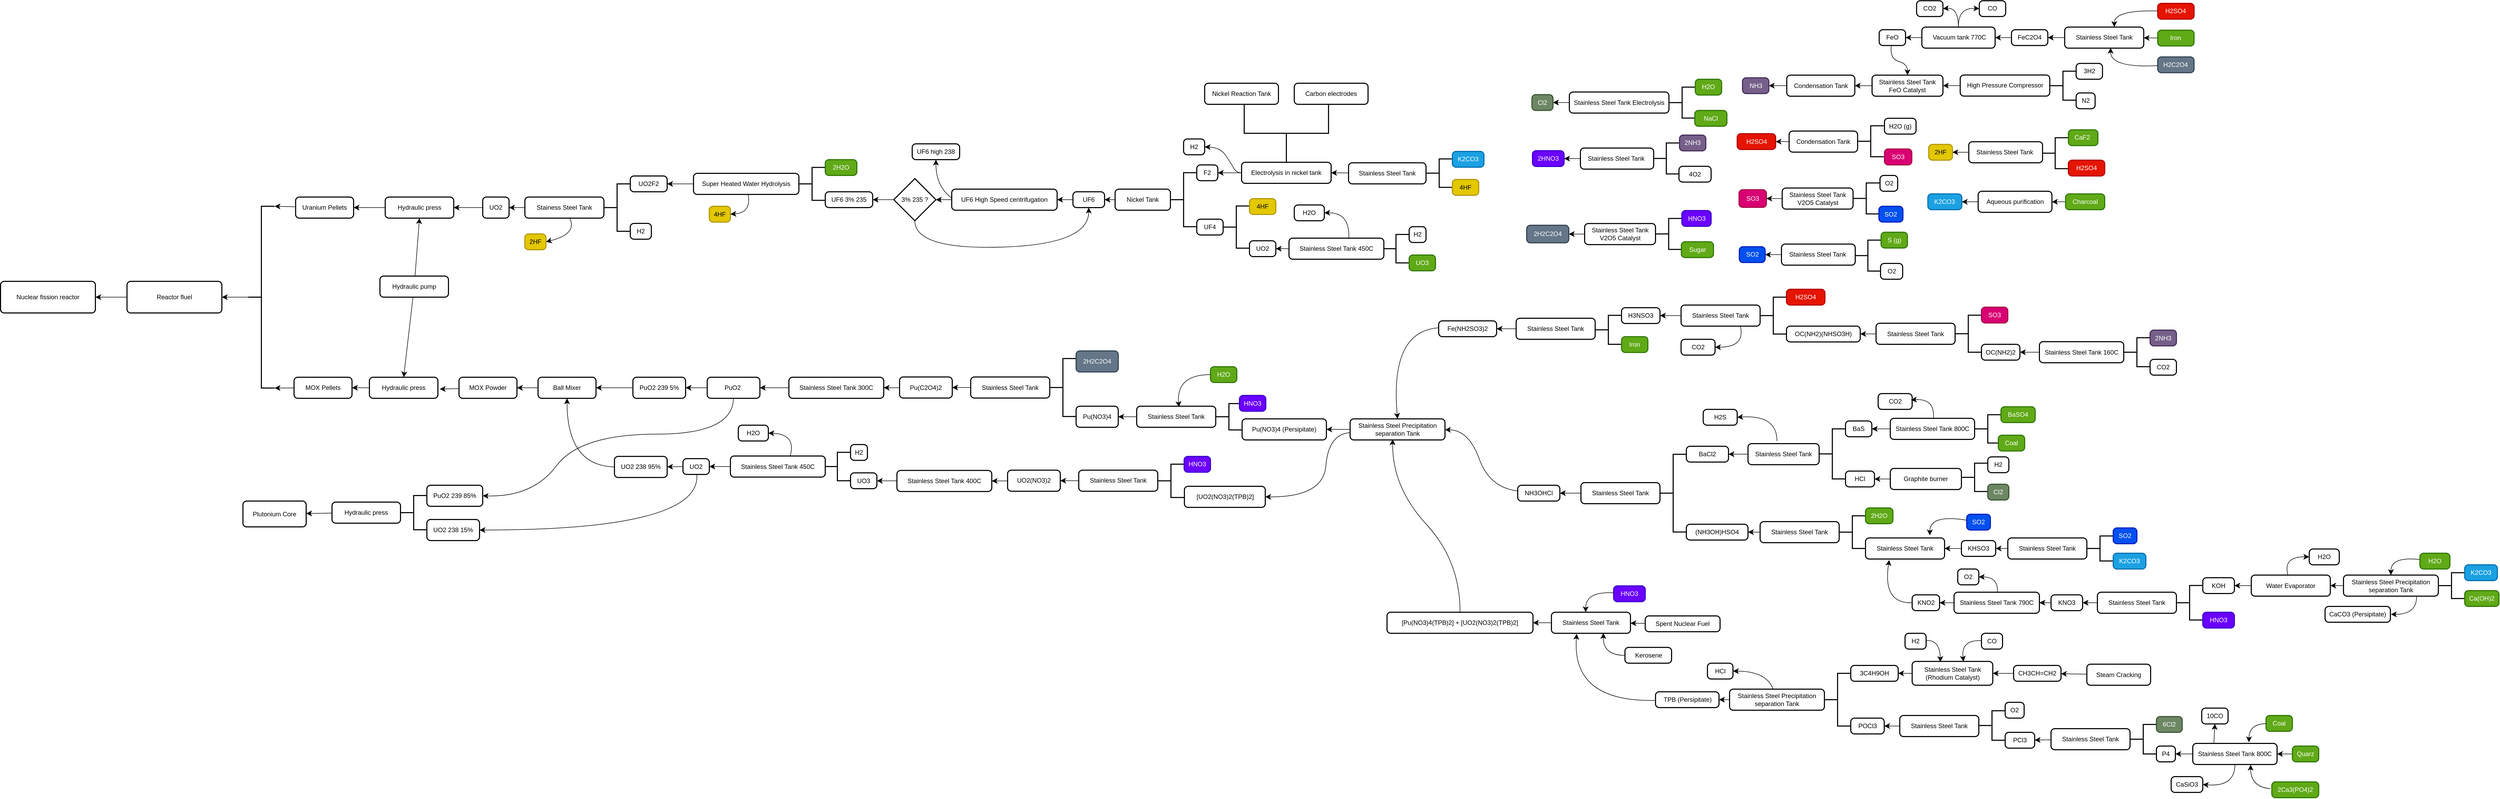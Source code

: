 <mxfile version="26.1.1" pages="2">
  <diagram id="C5RBs43oDa-KdzZeNtuy" name="Items/Blocks Use">
    <mxGraphModel dx="1727" dy="1031" grid="1" gridSize="10" guides="1" tooltips="1" connect="1" arrows="1" fold="1" page="1" pageScale="1" pageWidth="40000" pageHeight="40000" math="0" shadow="0">
      <root>
        <mxCell id="WIyWlLk6GJQsqaUBKTNV-0" />
        <mxCell id="WIyWlLk6GJQsqaUBKTNV-1" parent="WIyWlLk6GJQsqaUBKTNV-0" />
        <mxCell id="4DqQwGkzJeAgSaI9an-8-4" value="Nuclear fission&lt;span style=&quot;background-color: transparent; color: light-dark(rgb(0, 0, 0), rgb(255, 255, 255));&quot;&gt;&amp;nbsp;reactor&lt;/span&gt;" style="rounded=1;whiteSpace=wrap;html=1;absoluteArcSize=1;arcSize=14;strokeWidth=2;" parent="WIyWlLk6GJQsqaUBKTNV-1" vertex="1">
          <mxGeometry x="4840" y="2490" width="180" height="60" as="geometry" />
        </mxCell>
        <mxCell id="4DqQwGkzJeAgSaI9an-8-11" style="edgeStyle=none;curved=1;rounded=0;orthogonalLoop=1;jettySize=auto;html=1;fontSize=12;startSize=8;endSize=8;" parent="WIyWlLk6GJQsqaUBKTNV-1" source="4DqQwGkzJeAgSaI9an-8-5" target="4DqQwGkzJeAgSaI9an-8-4" edge="1">
          <mxGeometry relative="1" as="geometry" />
        </mxCell>
        <mxCell id="4DqQwGkzJeAgSaI9an-8-5" value="Reactor fluel" style="rounded=1;whiteSpace=wrap;html=1;absoluteArcSize=1;arcSize=14;strokeWidth=2;" parent="WIyWlLk6GJQsqaUBKTNV-1" vertex="1">
          <mxGeometry x="5080" y="2490" width="180" height="60" as="geometry" />
        </mxCell>
        <mxCell id="4DqQwGkzJeAgSaI9an-8-10" style="edgeStyle=none;curved=1;rounded=0;orthogonalLoop=1;jettySize=auto;html=1;fontSize=12;startSize=8;endSize=8;" parent="WIyWlLk6GJQsqaUBKTNV-1" source="4DqQwGkzJeAgSaI9an-8-6" target="4DqQwGkzJeAgSaI9an-8-5" edge="1">
          <mxGeometry relative="1" as="geometry" />
        </mxCell>
        <mxCell id="4DqQwGkzJeAgSaI9an-8-6" value="" style="strokeWidth=2;html=1;shape=mxgraph.flowchart.annotation_2;align=left;labelPosition=right;pointerEvents=1;" parent="WIyWlLk6GJQsqaUBKTNV-1" vertex="1">
          <mxGeometry x="5310" y="2347.5" width="50" height="345" as="geometry" />
        </mxCell>
        <mxCell id="4DqQwGkzJeAgSaI9an-8-12" value="Uranium Pellets" style="rounded=1;whiteSpace=wrap;html=1;absoluteArcSize=1;arcSize=14;strokeWidth=2;" parent="WIyWlLk6GJQsqaUBKTNV-1" vertex="1">
          <mxGeometry x="5400" y="2330" width="110" height="40" as="geometry" />
        </mxCell>
        <mxCell id="4DqQwGkzJeAgSaI9an-8-53" style="edgeStyle=none;curved=1;rounded=0;orthogonalLoop=1;jettySize=auto;html=1;entryX=1;entryY=0.5;entryDx=0;entryDy=0;fontSize=12;startSize=8;endSize=8;" parent="WIyWlLk6GJQsqaUBKTNV-1" source="4DqQwGkzJeAgSaI9an-8-13" target="4DqQwGkzJeAgSaI9an-8-52" edge="1">
          <mxGeometry relative="1" as="geometry" />
        </mxCell>
        <mxCell id="4DqQwGkzJeAgSaI9an-8-13" value="UO2" style="rounded=1;whiteSpace=wrap;html=1;absoluteArcSize=1;arcSize=14;strokeWidth=2;" parent="WIyWlLk6GJQsqaUBKTNV-1" vertex="1">
          <mxGeometry x="5755" y="2330" width="50" height="40" as="geometry" />
        </mxCell>
        <mxCell id="4DqQwGkzJeAgSaI9an-8-15" style="edgeStyle=none;curved=1;rounded=0;orthogonalLoop=1;jettySize=auto;html=1;fontSize=12;startSize=8;endSize=8;" parent="WIyWlLk6GJQsqaUBKTNV-1" source="4DqQwGkzJeAgSaI9an-8-14" target="4DqQwGkzJeAgSaI9an-8-13" edge="1">
          <mxGeometry relative="1" as="geometry" />
        </mxCell>
        <mxCell id="4DqQwGkzJeAgSaI9an-8-18" style="edgeStyle=none;curved=1;rounded=0;orthogonalLoop=1;jettySize=auto;html=1;entryX=1;entryY=0.5;entryDx=0;entryDy=0;fontSize=12;startSize=8;endSize=8;" parent="WIyWlLk6GJQsqaUBKTNV-1" source="4DqQwGkzJeAgSaI9an-8-14" target="4DqQwGkzJeAgSaI9an-8-17" edge="1">
          <mxGeometry relative="1" as="geometry">
            <Array as="points">
              <mxPoint x="5935" y="2400" />
            </Array>
          </mxGeometry>
        </mxCell>
        <mxCell id="4DqQwGkzJeAgSaI9an-8-14" value="Stainess Steel Tank" style="rounded=1;whiteSpace=wrap;html=1;absoluteArcSize=1;arcSize=14;strokeWidth=2;" parent="WIyWlLk6GJQsqaUBKTNV-1" vertex="1">
          <mxGeometry x="5835" y="2330" width="150" height="40" as="geometry" />
        </mxCell>
        <mxCell id="4DqQwGkzJeAgSaI9an-8-17" value="2HF" style="rounded=1;whiteSpace=wrap;html=1;absoluteArcSize=1;arcSize=14;strokeWidth=2;fillColor=#e3c800;fontColor=#000000;strokeColor=#B09500;" parent="WIyWlLk6GJQsqaUBKTNV-1" vertex="1">
          <mxGeometry x="5835" y="2400" width="40" height="30" as="geometry" />
        </mxCell>
        <mxCell id="4DqQwGkzJeAgSaI9an-8-19" style="edgeStyle=none;curved=1;rounded=0;orthogonalLoop=1;jettySize=auto;html=1;entryX=1;entryY=0;entryDx=0;entryDy=0;entryPerimeter=0;fontSize=12;startSize=8;endSize=8;" parent="WIyWlLk6GJQsqaUBKTNV-1" source="4DqQwGkzJeAgSaI9an-8-12" target="4DqQwGkzJeAgSaI9an-8-6" edge="1">
          <mxGeometry relative="1" as="geometry" />
        </mxCell>
        <mxCell id="4DqQwGkzJeAgSaI9an-8-20" value="H2" style="rounded=1;whiteSpace=wrap;html=1;absoluteArcSize=1;arcSize=14;strokeWidth=2;" parent="WIyWlLk6GJQsqaUBKTNV-1" vertex="1">
          <mxGeometry x="6035" y="2380" width="40" height="30" as="geometry" />
        </mxCell>
        <mxCell id="4DqQwGkzJeAgSaI9an-8-21" value="" style="strokeWidth=2;html=1;shape=mxgraph.flowchart.annotation_2;align=left;labelPosition=right;pointerEvents=1;" parent="WIyWlLk6GJQsqaUBKTNV-1" vertex="1">
          <mxGeometry x="5985" y="2305" width="50" height="90" as="geometry" />
        </mxCell>
        <mxCell id="4DqQwGkzJeAgSaI9an-8-23" value="UO2F2" style="rounded=1;whiteSpace=wrap;html=1;absoluteArcSize=1;arcSize=14;strokeWidth=2;" parent="WIyWlLk6GJQsqaUBKTNV-1" vertex="1">
          <mxGeometry x="6035" y="2290" width="70" height="30" as="geometry" />
        </mxCell>
        <mxCell id="4DqQwGkzJeAgSaI9an-8-25" style="edgeStyle=none;curved=1;rounded=0;orthogonalLoop=1;jettySize=auto;html=1;fontSize=12;startSize=8;endSize=8;" parent="WIyWlLk6GJQsqaUBKTNV-1" source="4DqQwGkzJeAgSaI9an-8-24" target="4DqQwGkzJeAgSaI9an-8-23" edge="1">
          <mxGeometry relative="1" as="geometry" />
        </mxCell>
        <mxCell id="4DqQwGkzJeAgSaI9an-8-24" value="Super Heated Water Hydrolysis" style="rounded=1;whiteSpace=wrap;html=1;absoluteArcSize=1;arcSize=14;strokeWidth=2;" parent="WIyWlLk6GJQsqaUBKTNV-1" vertex="1">
          <mxGeometry x="6155" y="2285" width="200" height="40" as="geometry" />
        </mxCell>
        <mxCell id="4DqQwGkzJeAgSaI9an-8-26" value="" style="strokeWidth=2;html=1;shape=mxgraph.flowchart.annotation_2;align=left;labelPosition=right;pointerEvents=1;" parent="WIyWlLk6GJQsqaUBKTNV-1" vertex="1">
          <mxGeometry x="6355" y="2273.75" width="50" height="62.5" as="geometry" />
        </mxCell>
        <mxCell id="4DqQwGkzJeAgSaI9an-8-29" value="2H2O" style="rounded=1;whiteSpace=wrap;html=1;absoluteArcSize=1;arcSize=14;strokeWidth=2;fillColor=#60a917;fontColor=#ffffff;strokeColor=#2D7600;" parent="WIyWlLk6GJQsqaUBKTNV-1" vertex="1">
          <mxGeometry x="6405" y="2259" width="60" height="30" as="geometry" />
        </mxCell>
        <mxCell id="4DqQwGkzJeAgSaI9an-8-30" value="4HF" style="rounded=1;whiteSpace=wrap;html=1;absoluteArcSize=1;arcSize=14;strokeWidth=2;fillColor=#e3c800;fontColor=#000000;strokeColor=#B09500;" parent="WIyWlLk6GJQsqaUBKTNV-1" vertex="1">
          <mxGeometry x="6185" y="2347.5" width="40" height="30" as="geometry" />
        </mxCell>
        <mxCell id="4DqQwGkzJeAgSaI9an-8-31" style="edgeStyle=none;curved=1;rounded=0;orthogonalLoop=1;jettySize=auto;html=1;entryX=1;entryY=0.5;entryDx=0;entryDy=0;fontSize=12;startSize=8;endSize=8;" parent="WIyWlLk6GJQsqaUBKTNV-1" source="4DqQwGkzJeAgSaI9an-8-24" target="4DqQwGkzJeAgSaI9an-8-30" edge="1">
          <mxGeometry relative="1" as="geometry">
            <Array as="points">
              <mxPoint x="6265" y="2360" />
            </Array>
          </mxGeometry>
        </mxCell>
        <mxCell id="4DqQwGkzJeAgSaI9an-8-32" value="UF6 3% 235" style="rounded=1;whiteSpace=wrap;html=1;absoluteArcSize=1;arcSize=14;strokeWidth=2;" parent="WIyWlLk6GJQsqaUBKTNV-1" vertex="1">
          <mxGeometry x="6405" y="2320" width="90" height="30" as="geometry" />
        </mxCell>
        <mxCell id="4DqQwGkzJeAgSaI9an-8-67" style="edgeStyle=none;curved=1;rounded=0;orthogonalLoop=1;jettySize=auto;html=1;entryX=0.5;entryY=1;entryDx=0;entryDy=0;fontSize=12;startSize=8;endSize=8;exitX=0.001;exitY=0.43;exitDx=0;exitDy=0;exitPerimeter=0;" parent="WIyWlLk6GJQsqaUBKTNV-1" source="4DqQwGkzJeAgSaI9an-8-34" target="4DqQwGkzJeAgSaI9an-8-65" edge="1">
          <mxGeometry relative="1" as="geometry">
            <Array as="points">
              <mxPoint x="6615" y="2310" />
            </Array>
          </mxGeometry>
        </mxCell>
        <mxCell id="4DqQwGkzJeAgSaI9an-8-34" value="UF6 High Speed centrifugation" style="rounded=1;whiteSpace=wrap;html=1;absoluteArcSize=1;arcSize=14;strokeWidth=2;" parent="WIyWlLk6GJQsqaUBKTNV-1" vertex="1">
          <mxGeometry x="6645" y="2315" width="200" height="40" as="geometry" />
        </mxCell>
        <mxCell id="4DqQwGkzJeAgSaI9an-8-44" style="edgeStyle=none;curved=1;rounded=0;orthogonalLoop=1;jettySize=auto;html=1;entryX=1;entryY=0.5;entryDx=0;entryDy=0;fontSize=12;startSize=8;endSize=8;" parent="WIyWlLk6GJQsqaUBKTNV-1" source="4DqQwGkzJeAgSaI9an-8-36" target="4DqQwGkzJeAgSaI9an-8-34" edge="1">
          <mxGeometry relative="1" as="geometry" />
        </mxCell>
        <mxCell id="4DqQwGkzJeAgSaI9an-8-36" value="UF6" style="rounded=1;whiteSpace=wrap;html=1;absoluteArcSize=1;arcSize=14;strokeWidth=2;" parent="WIyWlLk6GJQsqaUBKTNV-1" vertex="1">
          <mxGeometry x="6875" y="2320" width="60" height="30" as="geometry" />
        </mxCell>
        <mxCell id="4DqQwGkzJeAgSaI9an-8-42" style="edgeStyle=none;curved=1;rounded=0;orthogonalLoop=1;jettySize=auto;html=1;entryX=1;entryY=0.5;entryDx=0;entryDy=0;fontSize=12;startSize=8;endSize=8;" parent="WIyWlLk6GJQsqaUBKTNV-1" source="4DqQwGkzJeAgSaI9an-8-40" target="4DqQwGkzJeAgSaI9an-8-32" edge="1">
          <mxGeometry relative="1" as="geometry" />
        </mxCell>
        <mxCell id="4DqQwGkzJeAgSaI9an-8-43" style="edgeStyle=none;curved=1;rounded=0;orthogonalLoop=1;jettySize=auto;html=1;entryX=0.5;entryY=1;entryDx=0;entryDy=0;fontSize=12;startSize=8;endSize=8;exitX=0.5;exitY=1;exitDx=0;exitDy=0;exitPerimeter=0;" parent="WIyWlLk6GJQsqaUBKTNV-1" source="4DqQwGkzJeAgSaI9an-8-40" target="4DqQwGkzJeAgSaI9an-8-36" edge="1">
          <mxGeometry relative="1" as="geometry">
            <Array as="points">
              <mxPoint x="6575" y="2430" />
              <mxPoint x="6905" y="2420" />
            </Array>
          </mxGeometry>
        </mxCell>
        <mxCell id="4DqQwGkzJeAgSaI9an-8-40" value="3% 235 ?" style="strokeWidth=2;html=1;shape=mxgraph.flowchart.decision;whiteSpace=wrap;" parent="WIyWlLk6GJQsqaUBKTNV-1" vertex="1">
          <mxGeometry x="6535" y="2295" width="80" height="80" as="geometry" />
        </mxCell>
        <mxCell id="4DqQwGkzJeAgSaI9an-8-41" style="edgeStyle=none;curved=1;rounded=0;orthogonalLoop=1;jettySize=auto;html=1;entryX=1;entryY=0.5;entryDx=0;entryDy=0;entryPerimeter=0;fontSize=12;startSize=8;endSize=8;" parent="WIyWlLk6GJQsqaUBKTNV-1" source="4DqQwGkzJeAgSaI9an-8-34" target="4DqQwGkzJeAgSaI9an-8-40" edge="1">
          <mxGeometry relative="1" as="geometry" />
        </mxCell>
        <mxCell id="4DqQwGkzJeAgSaI9an-8-45" value="UF4" style="rounded=1;whiteSpace=wrap;html=1;absoluteArcSize=1;arcSize=14;strokeWidth=2;" parent="WIyWlLk6GJQsqaUBKTNV-1" vertex="1">
          <mxGeometry x="7110" y="2372" width="50" height="30" as="geometry" />
        </mxCell>
        <mxCell id="4DqQwGkzJeAgSaI9an-8-47" value="F2" style="rounded=1;whiteSpace=wrap;html=1;absoluteArcSize=1;arcSize=14;strokeWidth=2;" parent="WIyWlLk6GJQsqaUBKTNV-1" vertex="1">
          <mxGeometry x="7110" y="2269" width="40" height="30" as="geometry" />
        </mxCell>
        <mxCell id="4DqQwGkzJeAgSaI9an-8-49" style="edgeStyle=none;curved=1;rounded=0;orthogonalLoop=1;jettySize=auto;html=1;entryX=1;entryY=0.5;entryDx=0;entryDy=0;fontSize=12;startSize=8;endSize=8;" parent="WIyWlLk6GJQsqaUBKTNV-1" source="4DqQwGkzJeAgSaI9an-8-48" target="4DqQwGkzJeAgSaI9an-8-36" edge="1">
          <mxGeometry relative="1" as="geometry" />
        </mxCell>
        <mxCell id="4DqQwGkzJeAgSaI9an-8-48" value="Nickel Tank" style="rounded=1;whiteSpace=wrap;html=1;absoluteArcSize=1;arcSize=14;strokeWidth=2;" parent="WIyWlLk6GJQsqaUBKTNV-1" vertex="1">
          <mxGeometry x="6955" y="2315" width="105" height="40" as="geometry" />
        </mxCell>
        <mxCell id="4DqQwGkzJeAgSaI9an-8-50" value="" style="strokeWidth=2;html=1;shape=mxgraph.flowchart.annotation_2;align=left;labelPosition=right;pointerEvents=1;" parent="WIyWlLk6GJQsqaUBKTNV-1" vertex="1">
          <mxGeometry x="7060" y="2283.75" width="50" height="102.5" as="geometry" />
        </mxCell>
        <mxCell id="4DqQwGkzJeAgSaI9an-8-54" style="edgeStyle=none;curved=1;rounded=0;orthogonalLoop=1;jettySize=auto;html=1;entryX=1;entryY=0.5;entryDx=0;entryDy=0;fontSize=12;startSize=8;endSize=8;" parent="WIyWlLk6GJQsqaUBKTNV-1" source="4DqQwGkzJeAgSaI9an-8-52" target="4DqQwGkzJeAgSaI9an-8-12" edge="1">
          <mxGeometry relative="1" as="geometry" />
        </mxCell>
        <mxCell id="4DqQwGkzJeAgSaI9an-8-52" value="Hydraulic press" style="rounded=1;whiteSpace=wrap;html=1;absoluteArcSize=1;arcSize=14;strokeWidth=2;" parent="WIyWlLk6GJQsqaUBKTNV-1" vertex="1">
          <mxGeometry x="5570" y="2330" width="130" height="40" as="geometry" />
        </mxCell>
        <mxCell id="4DqQwGkzJeAgSaI9an-8-56" style="edgeStyle=none;curved=1;rounded=0;orthogonalLoop=1;jettySize=auto;html=1;entryX=0.5;entryY=1;entryDx=0;entryDy=0;fontSize=12;startSize=8;endSize=8;" parent="WIyWlLk6GJQsqaUBKTNV-1" source="4DqQwGkzJeAgSaI9an-8-55" target="4DqQwGkzJeAgSaI9an-8-52" edge="1">
          <mxGeometry relative="1" as="geometry" />
        </mxCell>
        <mxCell id="4DqQwGkzJeAgSaI9an-8-91" style="edgeStyle=none;curved=1;rounded=0;orthogonalLoop=1;jettySize=auto;html=1;entryX=0.5;entryY=0;entryDx=0;entryDy=0;fontSize=12;startSize=8;endSize=8;" parent="WIyWlLk6GJQsqaUBKTNV-1" source="4DqQwGkzJeAgSaI9an-8-55" target="4DqQwGkzJeAgSaI9an-8-84" edge="1">
          <mxGeometry relative="1" as="geometry" />
        </mxCell>
        <mxCell id="4DqQwGkzJeAgSaI9an-8-55" value="Hydraulic pump" style="rounded=1;whiteSpace=wrap;html=1;absoluteArcSize=1;arcSize=14;strokeWidth=2;" parent="WIyWlLk6GJQsqaUBKTNV-1" vertex="1">
          <mxGeometry x="5560" y="2480" width="130" height="40" as="geometry" />
        </mxCell>
        <mxCell id="4DqQwGkzJeAgSaI9an-8-58" style="edgeStyle=none;curved=1;rounded=0;orthogonalLoop=1;jettySize=auto;html=1;entryX=1;entryY=0.5;entryDx=0;entryDy=0;fontSize=12;startSize=8;endSize=8;" parent="WIyWlLk6GJQsqaUBKTNV-1" source="4DqQwGkzJeAgSaI9an-8-57" target="4DqQwGkzJeAgSaI9an-8-47" edge="1">
          <mxGeometry relative="1" as="geometry" />
        </mxCell>
        <mxCell id="4DqQwGkzJeAgSaI9an-8-60" style="edgeStyle=none;curved=1;rounded=0;orthogonalLoop=1;jettySize=auto;html=1;entryX=1;entryY=0.5;entryDx=0;entryDy=0;fontSize=12;startSize=8;endSize=8;exitX=0;exitY=0.5;exitDx=0;exitDy=0;" parent="WIyWlLk6GJQsqaUBKTNV-1" source="4DqQwGkzJeAgSaI9an-8-57" target="4DqQwGkzJeAgSaI9an-8-59" edge="1">
          <mxGeometry relative="1" as="geometry">
            <Array as="points">
              <mxPoint x="7185" y="2284" />
              <mxPoint x="7175" y="2266" />
              <mxPoint x="7155" y="2236" />
            </Array>
          </mxGeometry>
        </mxCell>
        <mxCell id="4DqQwGkzJeAgSaI9an-8-57" value="Electrolysis in nickel tank" style="rounded=1;whiteSpace=wrap;html=1;absoluteArcSize=1;arcSize=14;strokeWidth=2;" parent="WIyWlLk6GJQsqaUBKTNV-1" vertex="1">
          <mxGeometry x="7195" y="2264" width="170" height="40" as="geometry" />
        </mxCell>
        <mxCell id="4DqQwGkzJeAgSaI9an-8-59" value="H2" style="rounded=1;whiteSpace=wrap;html=1;absoluteArcSize=1;arcSize=14;strokeWidth=2;" parent="WIyWlLk6GJQsqaUBKTNV-1" vertex="1">
          <mxGeometry x="7085" y="2219.75" width="40" height="30" as="geometry" />
        </mxCell>
        <mxCell id="4DqQwGkzJeAgSaI9an-8-61" value="Nickel Reaction Tank" style="rounded=1;whiteSpace=wrap;html=1;absoluteArcSize=1;arcSize=14;strokeWidth=2;" parent="WIyWlLk6GJQsqaUBKTNV-1" vertex="1">
          <mxGeometry x="7125" y="2114" width="140" height="40" as="geometry" />
        </mxCell>
        <mxCell id="4DqQwGkzJeAgSaI9an-8-62" value="" style="strokeWidth=2;html=1;shape=mxgraph.flowchart.annotation_2;align=left;labelPosition=right;pointerEvents=1;direction=north;" parent="WIyWlLk6GJQsqaUBKTNV-1" vertex="1">
          <mxGeometry x="7200" y="2154" width="160" height="110" as="geometry" />
        </mxCell>
        <mxCell id="4DqQwGkzJeAgSaI9an-8-63" value="Carbon electrodes" style="rounded=1;whiteSpace=wrap;html=1;absoluteArcSize=1;arcSize=14;strokeWidth=2;" parent="WIyWlLk6GJQsqaUBKTNV-1" vertex="1">
          <mxGeometry x="7295" y="2114" width="140" height="40" as="geometry" />
        </mxCell>
        <mxCell id="4DqQwGkzJeAgSaI9an-8-65" value="UF6 high 238" style="rounded=1;whiteSpace=wrap;html=1;absoluteArcSize=1;arcSize=14;strokeWidth=2;" parent="WIyWlLk6GJQsqaUBKTNV-1" vertex="1">
          <mxGeometry x="6570" y="2229" width="90" height="30" as="geometry" />
        </mxCell>
        <mxCell id="4DqQwGkzJeAgSaI9an-8-68" value="" style="strokeWidth=2;html=1;shape=mxgraph.flowchart.annotation_2;align=left;labelPosition=right;pointerEvents=1;" parent="WIyWlLk6GJQsqaUBKTNV-1" vertex="1">
          <mxGeometry x="7545" y="2257.63" width="50" height="54" as="geometry" />
        </mxCell>
        <mxCell id="4DqQwGkzJeAgSaI9an-8-70" value="K2CO3" style="rounded=1;whiteSpace=wrap;html=1;absoluteArcSize=1;arcSize=14;strokeWidth=2;fillColor=#1ba1e2;fontColor=#ffffff;strokeColor=#006EAF;" parent="WIyWlLk6GJQsqaUBKTNV-1" vertex="1">
          <mxGeometry x="7595" y="2243.38" width="60" height="30" as="geometry" />
        </mxCell>
        <mxCell id="4DqQwGkzJeAgSaI9an-8-71" value="4HF" style="rounded=1;whiteSpace=wrap;html=1;absoluteArcSize=1;arcSize=14;strokeWidth=2;fillColor=#e3c800;fontColor=#000000;strokeColor=#B09500;" parent="WIyWlLk6GJQsqaUBKTNV-1" vertex="1">
          <mxGeometry x="7595" y="2296.63" width="50" height="30" as="geometry" />
        </mxCell>
        <mxCell id="4DqQwGkzJeAgSaI9an-8-72" value="" style="strokeWidth=2;html=1;shape=mxgraph.flowchart.annotation_2;align=left;labelPosition=right;pointerEvents=1;" parent="WIyWlLk6GJQsqaUBKTNV-1" vertex="1">
          <mxGeometry x="7160" y="2347" width="50" height="80" as="geometry" />
        </mxCell>
        <mxCell id="4DqQwGkzJeAgSaI9an-8-73" value="4HF" style="rounded=1;whiteSpace=wrap;html=1;absoluteArcSize=1;arcSize=14;strokeWidth=2;fillColor=#e3c800;fontColor=#000000;strokeColor=#B09500;" parent="WIyWlLk6GJQsqaUBKTNV-1" vertex="1">
          <mxGeometry x="7210" y="2333" width="50" height="30" as="geometry" />
        </mxCell>
        <mxCell id="4DqQwGkzJeAgSaI9an-8-74" value="UO2" style="rounded=1;whiteSpace=wrap;html=1;absoluteArcSize=1;arcSize=14;strokeWidth=2;" parent="WIyWlLk6GJQsqaUBKTNV-1" vertex="1">
          <mxGeometry x="7210" y="2413" width="50" height="30" as="geometry" />
        </mxCell>
        <mxCell id="4DqQwGkzJeAgSaI9an-8-75" value="" style="strokeWidth=2;html=1;shape=mxgraph.flowchart.annotation_2;align=left;labelPosition=right;pointerEvents=1;" parent="WIyWlLk6GJQsqaUBKTNV-1" vertex="1">
          <mxGeometry x="7463" y="2401" width="50" height="54" as="geometry" />
        </mxCell>
        <mxCell id="4DqQwGkzJeAgSaI9an-8-79" style="edgeStyle=none;curved=1;rounded=0;orthogonalLoop=1;jettySize=auto;html=1;entryX=1;entryY=0.5;entryDx=0;entryDy=0;fontSize=12;startSize=8;endSize=8;" parent="WIyWlLk6GJQsqaUBKTNV-1" source="4DqQwGkzJeAgSaI9an-8-76" target="4DqQwGkzJeAgSaI9an-8-74" edge="1">
          <mxGeometry relative="1" as="geometry" />
        </mxCell>
        <mxCell id="4DqQwGkzJeAgSaI9an-8-76" value="Stainless Steel Tank 450C" style="rounded=1;whiteSpace=wrap;html=1;absoluteArcSize=1;arcSize=14;strokeWidth=2;" parent="WIyWlLk6GJQsqaUBKTNV-1" vertex="1">
          <mxGeometry x="7285" y="2408" width="180" height="40" as="geometry" />
        </mxCell>
        <mxCell id="4DqQwGkzJeAgSaI9an-8-78" style="edgeStyle=none;curved=1;rounded=0;orthogonalLoop=1;jettySize=auto;html=1;entryX=1;entryY=0.5;entryDx=0;entryDy=0;fontSize=12;startSize=8;endSize=8;" parent="WIyWlLk6GJQsqaUBKTNV-1" source="4DqQwGkzJeAgSaI9an-8-77" target="4DqQwGkzJeAgSaI9an-8-57" edge="1">
          <mxGeometry relative="1" as="geometry" />
        </mxCell>
        <mxCell id="4DqQwGkzJeAgSaI9an-8-77" value="Stainless Steel Tank" style="rounded=1;whiteSpace=wrap;html=1;absoluteArcSize=1;arcSize=14;strokeWidth=2;" parent="WIyWlLk6GJQsqaUBKTNV-1" vertex="1">
          <mxGeometry x="7398" y="2265" width="147" height="40" as="geometry" />
        </mxCell>
        <mxCell id="4DqQwGkzJeAgSaI9an-8-80" value="UO3" style="rounded=1;whiteSpace=wrap;html=1;absoluteArcSize=1;arcSize=14;strokeWidth=2;fillColor=#60a917;fontColor=#ffffff;strokeColor=#2D7600;" parent="WIyWlLk6GJQsqaUBKTNV-1" vertex="1">
          <mxGeometry x="7513" y="2440" width="50" height="30" as="geometry" />
        </mxCell>
        <mxCell id="4DqQwGkzJeAgSaI9an-8-81" value="H2" style="rounded=1;whiteSpace=wrap;html=1;absoluteArcSize=1;arcSize=14;strokeWidth=2;" parent="WIyWlLk6GJQsqaUBKTNV-1" vertex="1">
          <mxGeometry x="7513" y="2386.25" width="32" height="30" as="geometry" />
        </mxCell>
        <mxCell id="4DqQwGkzJeAgSaI9an-8-82" value="MOX Pellets" style="rounded=1;whiteSpace=wrap;html=1;absoluteArcSize=1;arcSize=14;strokeWidth=2;" parent="WIyWlLk6GJQsqaUBKTNV-1" vertex="1">
          <mxGeometry x="5397" y="2672" width="110" height="40" as="geometry" />
        </mxCell>
        <mxCell id="4DqQwGkzJeAgSaI9an-8-83" style="edgeStyle=none;curved=1;rounded=0;orthogonalLoop=1;jettySize=auto;html=1;entryX=1;entryY=1;entryDx=0;entryDy=0;entryPerimeter=0;fontSize=12;startSize=8;endSize=8;" parent="WIyWlLk6GJQsqaUBKTNV-1" source="4DqQwGkzJeAgSaI9an-8-82" target="4DqQwGkzJeAgSaI9an-8-6" edge="1">
          <mxGeometry relative="1" as="geometry" />
        </mxCell>
        <mxCell id="4DqQwGkzJeAgSaI9an-8-85" style="edgeStyle=none;curved=1;rounded=0;orthogonalLoop=1;jettySize=auto;html=1;entryX=1;entryY=0.5;entryDx=0;entryDy=0;fontSize=12;startSize=8;endSize=8;" parent="WIyWlLk6GJQsqaUBKTNV-1" source="4DqQwGkzJeAgSaI9an-8-84" target="4DqQwGkzJeAgSaI9an-8-82" edge="1">
          <mxGeometry relative="1" as="geometry" />
        </mxCell>
        <mxCell id="4DqQwGkzJeAgSaI9an-8-84" value="Hydraulic press" style="rounded=1;whiteSpace=wrap;html=1;absoluteArcSize=1;arcSize=14;strokeWidth=2;" parent="WIyWlLk6GJQsqaUBKTNV-1" vertex="1">
          <mxGeometry x="5540" y="2672" width="130" height="40" as="geometry" />
        </mxCell>
        <mxCell id="4DqQwGkzJeAgSaI9an-8-87" value="MOX Powder" style="rounded=1;whiteSpace=wrap;html=1;absoluteArcSize=1;arcSize=14;strokeWidth=2;" parent="WIyWlLk6GJQsqaUBKTNV-1" vertex="1">
          <mxGeometry x="5710" y="2672" width="110" height="40" as="geometry" />
        </mxCell>
        <mxCell id="4DqQwGkzJeAgSaI9an-8-88" style="edgeStyle=none;curved=1;rounded=0;orthogonalLoop=1;jettySize=auto;html=1;entryX=1.027;entryY=0.563;entryDx=0;entryDy=0;entryPerimeter=0;fontSize=12;startSize=8;endSize=8;" parent="WIyWlLk6GJQsqaUBKTNV-1" source="4DqQwGkzJeAgSaI9an-8-87" target="4DqQwGkzJeAgSaI9an-8-84" edge="1">
          <mxGeometry relative="1" as="geometry" />
        </mxCell>
        <mxCell id="4DqQwGkzJeAgSaI9an-8-90" style="edgeStyle=none;curved=1;rounded=0;orthogonalLoop=1;jettySize=auto;html=1;entryX=1;entryY=0.5;entryDx=0;entryDy=0;fontSize=12;startSize=8;endSize=8;" parent="WIyWlLk6GJQsqaUBKTNV-1" source="4DqQwGkzJeAgSaI9an-8-89" target="4DqQwGkzJeAgSaI9an-8-87" edge="1">
          <mxGeometry relative="1" as="geometry" />
        </mxCell>
        <mxCell id="4DqQwGkzJeAgSaI9an-8-89" value="Ball Mixer" style="rounded=1;whiteSpace=wrap;html=1;absoluteArcSize=1;arcSize=14;strokeWidth=2;" parent="WIyWlLk6GJQsqaUBKTNV-1" vertex="1">
          <mxGeometry x="5860" y="2672" width="110" height="40" as="geometry" />
        </mxCell>
        <mxCell id="4DqQwGkzJeAgSaI9an-8-95" style="edgeStyle=none;curved=1;rounded=0;orthogonalLoop=1;jettySize=auto;html=1;entryX=0.5;entryY=1;entryDx=0;entryDy=0;fontSize=12;startSize=8;endSize=8;exitX=0;exitY=0.5;exitDx=0;exitDy=0;" parent="WIyWlLk6GJQsqaUBKTNV-1" source="4DqQwGkzJeAgSaI9an-8-92" target="4DqQwGkzJeAgSaI9an-8-89" edge="1">
          <mxGeometry relative="1" as="geometry">
            <Array as="points">
              <mxPoint x="5915" y="2840" />
            </Array>
          </mxGeometry>
        </mxCell>
        <mxCell id="4DqQwGkzJeAgSaI9an-8-92" value="UO2 238 95%" style="rounded=1;whiteSpace=wrap;html=1;absoluteArcSize=1;arcSize=14;strokeWidth=2;" parent="WIyWlLk6GJQsqaUBKTNV-1" vertex="1">
          <mxGeometry x="6005" y="2822.25" width="100" height="40" as="geometry" />
        </mxCell>
        <mxCell id="4DqQwGkzJeAgSaI9an-8-96" style="edgeStyle=none;curved=1;rounded=0;orthogonalLoop=1;jettySize=auto;html=1;entryX=1;entryY=0.5;entryDx=0;entryDy=0;fontSize=12;startSize=8;endSize=8;" parent="WIyWlLk6GJQsqaUBKTNV-1" source="4DqQwGkzJeAgSaI9an-8-93" target="4DqQwGkzJeAgSaI9an-8-89" edge="1">
          <mxGeometry relative="1" as="geometry" />
        </mxCell>
        <mxCell id="4DqQwGkzJeAgSaI9an-8-93" value="PuO2 239 5%" style="rounded=1;whiteSpace=wrap;html=1;absoluteArcSize=1;arcSize=14;strokeWidth=2;" parent="WIyWlLk6GJQsqaUBKTNV-1" vertex="1">
          <mxGeometry x="6040" y="2672" width="100" height="40" as="geometry" />
        </mxCell>
        <mxCell id="ap272Ouc-3efmhPf3Gaz-82" value="" style="edgeStyle=none;curved=1;rounded=0;orthogonalLoop=1;jettySize=auto;html=1;fontSize=12;startSize=8;endSize=8;" parent="WIyWlLk6GJQsqaUBKTNV-1" source="4DqQwGkzJeAgSaI9an-8-94" target="4DqQwGkzJeAgSaI9an-8-93" edge="1">
          <mxGeometry relative="1" as="geometry" />
        </mxCell>
        <mxCell id="4X6uKmwrzxm9hpfEyDGA-8" style="edgeStyle=none;curved=1;rounded=0;orthogonalLoop=1;jettySize=auto;html=1;entryX=1;entryY=0.5;entryDx=0;entryDy=0;fontSize=12;startSize=8;endSize=8;" edge="1" parent="WIyWlLk6GJQsqaUBKTNV-1" source="4DqQwGkzJeAgSaI9an-8-94" target="4X6uKmwrzxm9hpfEyDGA-1">
          <mxGeometry relative="1" as="geometry">
            <Array as="points">
              <mxPoint x="6230" y="2780" />
              <mxPoint x="5940" y="2780" />
              <mxPoint x="5850" y="2900" />
            </Array>
          </mxGeometry>
        </mxCell>
        <mxCell id="4DqQwGkzJeAgSaI9an-8-94" value="PuO2&amp;nbsp;" style="rounded=1;whiteSpace=wrap;html=1;absoluteArcSize=1;arcSize=14;strokeWidth=2;" parent="WIyWlLk6GJQsqaUBKTNV-1" vertex="1">
          <mxGeometry x="6181" y="2672" width="100" height="40" as="geometry" />
        </mxCell>
        <mxCell id="4DqQwGkzJeAgSaI9an-8-99" style="edgeStyle=none;curved=1;rounded=0;orthogonalLoop=1;jettySize=auto;html=1;entryX=1;entryY=0.5;entryDx=0;entryDy=0;fontSize=12;startSize=8;endSize=8;" parent="WIyWlLk6GJQsqaUBKTNV-1" source="4DqQwGkzJeAgSaI9an-8-98" target="4DqQwGkzJeAgSaI9an-8-94" edge="1">
          <mxGeometry relative="1" as="geometry" />
        </mxCell>
        <mxCell id="4DqQwGkzJeAgSaI9an-8-98" value="Stainless Steel Tank 300C" style="rounded=1;whiteSpace=wrap;html=1;absoluteArcSize=1;arcSize=14;strokeWidth=2;" parent="WIyWlLk6GJQsqaUBKTNV-1" vertex="1">
          <mxGeometry x="6336" y="2672" width="180" height="40" as="geometry" />
        </mxCell>
        <mxCell id="4DqQwGkzJeAgSaI9an-8-101" value="" style="strokeWidth=2;html=1;shape=mxgraph.flowchart.annotation_2;align=left;labelPosition=right;pointerEvents=1;" parent="WIyWlLk6GJQsqaUBKTNV-1" vertex="1">
          <mxGeometry x="6831" y="2636.5" width="50" height="110" as="geometry" />
        </mxCell>
        <mxCell id="4DqQwGkzJeAgSaI9an-8-109" style="edgeStyle=none;curved=1;rounded=0;orthogonalLoop=1;jettySize=auto;html=1;entryX=1;entryY=0.5;entryDx=0;entryDy=0;fontSize=12;startSize=8;endSize=8;" parent="WIyWlLk6GJQsqaUBKTNV-1" source="4DqQwGkzJeAgSaI9an-8-103" target="4DqQwGkzJeAgSaI9an-8-107" edge="1">
          <mxGeometry relative="1" as="geometry" />
        </mxCell>
        <mxCell id="4DqQwGkzJeAgSaI9an-8-103" value="Stainless Steel Tank" style="rounded=1;whiteSpace=wrap;html=1;absoluteArcSize=1;arcSize=14;strokeWidth=2;" parent="WIyWlLk6GJQsqaUBKTNV-1" vertex="1">
          <mxGeometry x="6681" y="2671.5" width="150" height="40" as="geometry" />
        </mxCell>
        <mxCell id="4DqQwGkzJeAgSaI9an-8-105" value="Pu(NO3)4" style="rounded=1;whiteSpace=wrap;html=1;absoluteArcSize=1;arcSize=14;strokeWidth=2;" parent="WIyWlLk6GJQsqaUBKTNV-1" vertex="1">
          <mxGeometry x="6881" y="2727" width="80" height="40" as="geometry" />
        </mxCell>
        <mxCell id="4DqQwGkzJeAgSaI9an-8-106" value="2H2C2O4" style="rounded=1;whiteSpace=wrap;html=1;absoluteArcSize=1;arcSize=14;strokeWidth=2;fillColor=#647687;fontColor=#ffffff;strokeColor=#314354;" parent="WIyWlLk6GJQsqaUBKTNV-1" vertex="1">
          <mxGeometry x="6881" y="2622" width="80" height="40" as="geometry" />
        </mxCell>
        <mxCell id="4DqQwGkzJeAgSaI9an-8-108" style="edgeStyle=none;curved=1;rounded=0;orthogonalLoop=1;jettySize=auto;html=1;entryX=1;entryY=0.5;entryDx=0;entryDy=0;fontSize=12;startSize=8;endSize=8;" parent="WIyWlLk6GJQsqaUBKTNV-1" source="4DqQwGkzJeAgSaI9an-8-107" target="4DqQwGkzJeAgSaI9an-8-98" edge="1">
          <mxGeometry relative="1" as="geometry" />
        </mxCell>
        <mxCell id="4DqQwGkzJeAgSaI9an-8-107" value="Pu(C2O4)2" style="rounded=1;whiteSpace=wrap;html=1;absoluteArcSize=1;arcSize=14;strokeWidth=2;" parent="WIyWlLk6GJQsqaUBKTNV-1" vertex="1">
          <mxGeometry x="6546" y="2671.5" width="100" height="40" as="geometry" />
        </mxCell>
        <mxCell id="4DqQwGkzJeAgSaI9an-8-113" style="edgeStyle=none;curved=1;rounded=0;orthogonalLoop=1;jettySize=auto;html=1;entryX=1;entryY=0.5;entryDx=0;entryDy=0;fontSize=12;startSize=8;endSize=8;" parent="WIyWlLk6GJQsqaUBKTNV-1" source="4DqQwGkzJeAgSaI9an-8-112" target="4DqQwGkzJeAgSaI9an-8-105" edge="1">
          <mxGeometry relative="1" as="geometry" />
        </mxCell>
        <mxCell id="4DqQwGkzJeAgSaI9an-8-112" value="Stainless Steel Tank" style="rounded=1;whiteSpace=wrap;html=1;absoluteArcSize=1;arcSize=14;strokeWidth=2;" parent="WIyWlLk6GJQsqaUBKTNV-1" vertex="1">
          <mxGeometry x="6996" y="2727" width="150" height="40" as="geometry" />
        </mxCell>
        <mxCell id="4DqQwGkzJeAgSaI9an-8-114" value="" style="strokeWidth=2;html=1;shape=mxgraph.flowchart.annotation_2;align=left;labelPosition=right;pointerEvents=1;" parent="WIyWlLk6GJQsqaUBKTNV-1" vertex="1">
          <mxGeometry x="7146" y="2722" width="50" height="50" as="geometry" />
        </mxCell>
        <mxCell id="4DqQwGkzJeAgSaI9an-8-115" value="Pu(NO3)4 (Persipitate)" style="rounded=1;whiteSpace=wrap;html=1;absoluteArcSize=1;arcSize=14;strokeWidth=2;" parent="WIyWlLk6GJQsqaUBKTNV-1" vertex="1">
          <mxGeometry x="7196" y="2751" width="160" height="40" as="geometry" />
        </mxCell>
        <mxCell id="4DqQwGkzJeAgSaI9an-8-116" value="HNO3" style="rounded=1;whiteSpace=wrap;html=1;absoluteArcSize=1;arcSize=14;strokeWidth=2;fillColor=#6a00ff;fontColor=#ffffff;strokeColor=#3700CC;" parent="WIyWlLk6GJQsqaUBKTNV-1" vertex="1">
          <mxGeometry x="7191" y="2706.5" width="50" height="30" as="geometry" />
        </mxCell>
        <mxCell id="4DqQwGkzJeAgSaI9an-8-118" style="edgeStyle=none;curved=1;rounded=0;orthogonalLoop=1;jettySize=auto;html=1;entryX=1;entryY=0.5;entryDx=0;entryDy=0;fontSize=12;startSize=8;endSize=8;" parent="WIyWlLk6GJQsqaUBKTNV-1" source="4DqQwGkzJeAgSaI9an-8-117" target="4DqQwGkzJeAgSaI9an-8-115" edge="1">
          <mxGeometry relative="1" as="geometry" />
        </mxCell>
        <mxCell id="4DqQwGkzJeAgSaI9an-8-122" style="edgeStyle=none;curved=1;rounded=0;orthogonalLoop=1;jettySize=auto;html=1;entryX=1;entryY=0.5;entryDx=0;entryDy=0;fontSize=12;startSize=8;endSize=8;" parent="WIyWlLk6GJQsqaUBKTNV-1" source="4DqQwGkzJeAgSaI9an-8-117" target="4DqQwGkzJeAgSaI9an-8-121" edge="1">
          <mxGeometry relative="1" as="geometry">
            <Array as="points">
              <mxPoint x="7360" y="2780" />
              <mxPoint x="7350" y="2900" />
            </Array>
          </mxGeometry>
        </mxCell>
        <mxCell id="4DqQwGkzJeAgSaI9an-8-117" value="Stainless Steel Precipitation&lt;div&gt;separation Tank&lt;/div&gt;" style="rounded=1;whiteSpace=wrap;html=1;absoluteArcSize=1;arcSize=14;strokeWidth=2;" parent="WIyWlLk6GJQsqaUBKTNV-1" vertex="1">
          <mxGeometry x="7401" y="2751" width="180" height="40" as="geometry" />
        </mxCell>
        <mxCell id="4DqQwGkzJeAgSaI9an-8-119" value="[Pu(NO3)4(TPB)2] + [UO2(NO3)2(TPB)2]" style="rounded=1;whiteSpace=wrap;html=1;absoluteArcSize=1;arcSize=14;strokeWidth=2;" parent="WIyWlLk6GJQsqaUBKTNV-1" vertex="1">
          <mxGeometry x="7471" y="3118" width="277" height="40" as="geometry" />
        </mxCell>
        <mxCell id="4DqQwGkzJeAgSaI9an-8-121" value="[UO2(NO3)2(TPB)2]" style="rounded=1;whiteSpace=wrap;html=1;absoluteArcSize=1;arcSize=14;strokeWidth=2;" parent="WIyWlLk6GJQsqaUBKTNV-1" vertex="1">
          <mxGeometry x="7086.5" y="2879" width="153.5" height="40" as="geometry" />
        </mxCell>
        <mxCell id="4DqQwGkzJeAgSaI9an-8-124" style="edgeStyle=none;curved=1;rounded=0;orthogonalLoop=1;jettySize=auto;html=1;entryX=0.5;entryY=0;entryDx=0;entryDy=0;fontSize=12;startSize=8;endSize=8;exitX=0.024;exitY=0.433;exitDx=0;exitDy=0;exitPerimeter=0;" parent="WIyWlLk6GJQsqaUBKTNV-1" source="4DqQwGkzJeAgSaI9an-8-123" target="4DqQwGkzJeAgSaI9an-8-117" edge="1">
          <mxGeometry relative="1" as="geometry">
            <mxPoint x="7566" y="2609" as="sourcePoint" />
            <Array as="points">
              <mxPoint x="7476" y="2582" />
            </Array>
          </mxGeometry>
        </mxCell>
        <mxCell id="4DqQwGkzJeAgSaI9an-8-123" value="Fe(NH2SO3)2" style="rounded=1;whiteSpace=wrap;html=1;absoluteArcSize=1;arcSize=14;strokeWidth=2;" parent="WIyWlLk6GJQsqaUBKTNV-1" vertex="1">
          <mxGeometry x="7569" y="2565" width="110" height="30" as="geometry" />
        </mxCell>
        <mxCell id="4DqQwGkzJeAgSaI9an-8-129" style="edgeStyle=none;curved=1;rounded=0;orthogonalLoop=1;jettySize=auto;html=1;entryX=1;entryY=0.5;entryDx=0;entryDy=0;fontSize=12;startSize=8;endSize=8;" parent="WIyWlLk6GJQsqaUBKTNV-1" source="4DqQwGkzJeAgSaI9an-8-128" target="4DqQwGkzJeAgSaI9an-8-123" edge="1">
          <mxGeometry relative="1" as="geometry" />
        </mxCell>
        <mxCell id="4DqQwGkzJeAgSaI9an-8-128" value="Stainless Steel Tank" style="rounded=1;whiteSpace=wrap;html=1;absoluteArcSize=1;arcSize=14;strokeWidth=2;" parent="WIyWlLk6GJQsqaUBKTNV-1" vertex="1">
          <mxGeometry x="7716" y="2560" width="150" height="40" as="geometry" />
        </mxCell>
        <mxCell id="4DqQwGkzJeAgSaI9an-8-130" value="" style="strokeWidth=2;html=1;shape=mxgraph.flowchart.annotation_2;align=left;labelPosition=right;pointerEvents=1;" parent="WIyWlLk6GJQsqaUBKTNV-1" vertex="1">
          <mxGeometry x="7866" y="2554.5" width="50" height="55" as="geometry" />
        </mxCell>
        <mxCell id="4DqQwGkzJeAgSaI9an-8-131" value="Iron" style="rounded=1;whiteSpace=wrap;html=1;absoluteArcSize=1;arcSize=14;strokeWidth=2;fillColor=#60a917;fontColor=#ffffff;strokeColor=#2D7600;" parent="WIyWlLk6GJQsqaUBKTNV-1" vertex="1">
          <mxGeometry x="7916" y="2595" width="50" height="30" as="geometry" />
        </mxCell>
        <mxCell id="4DqQwGkzJeAgSaI9an-8-132" value="H3NSO3" style="rounded=1;whiteSpace=wrap;html=1;absoluteArcSize=1;arcSize=14;strokeWidth=2;" parent="WIyWlLk6GJQsqaUBKTNV-1" vertex="1">
          <mxGeometry x="7916" y="2540" width="73" height="30" as="geometry" />
        </mxCell>
        <mxCell id="4DqQwGkzJeAgSaI9an-8-134" style="edgeStyle=none;curved=1;rounded=0;orthogonalLoop=1;jettySize=auto;html=1;entryX=1;entryY=0.5;entryDx=0;entryDy=0;fontSize=12;startSize=8;endSize=8;" parent="WIyWlLk6GJQsqaUBKTNV-1" source="4DqQwGkzJeAgSaI9an-8-133" target="4DqQwGkzJeAgSaI9an-8-132" edge="1">
          <mxGeometry relative="1" as="geometry" />
        </mxCell>
        <mxCell id="ap272Ouc-3efmhPf3Gaz-27" style="edgeStyle=none;curved=1;rounded=0;orthogonalLoop=1;jettySize=auto;html=1;entryX=1;entryY=0.5;entryDx=0;entryDy=0;fontSize=12;startSize=8;endSize=8;exitX=0.75;exitY=1;exitDx=0;exitDy=0;" parent="WIyWlLk6GJQsqaUBKTNV-1" source="4DqQwGkzJeAgSaI9an-8-133" target="ap272Ouc-3efmhPf3Gaz-25" edge="1">
          <mxGeometry relative="1" as="geometry">
            <Array as="points">
              <mxPoint x="8151" y="2615" />
            </Array>
          </mxGeometry>
        </mxCell>
        <mxCell id="4DqQwGkzJeAgSaI9an-8-133" value="Stainless Steel Tank" style="rounded=1;whiteSpace=wrap;html=1;absoluteArcSize=1;arcSize=14;strokeWidth=2;" parent="WIyWlLk6GJQsqaUBKTNV-1" vertex="1">
          <mxGeometry x="8029" y="2535" width="150" height="40" as="geometry" />
        </mxCell>
        <mxCell id="4DqQwGkzJeAgSaI9an-8-135" value="" style="strokeWidth=2;html=1;shape=mxgraph.flowchart.annotation_2;align=left;labelPosition=right;pointerEvents=1;" parent="WIyWlLk6GJQsqaUBKTNV-1" vertex="1">
          <mxGeometry x="8179" y="2520" width="50" height="70" as="geometry" />
        </mxCell>
        <mxCell id="4DqQwGkzJeAgSaI9an-8-136" value="H2SO4" style="rounded=1;whiteSpace=wrap;html=1;absoluteArcSize=1;arcSize=14;strokeWidth=2;fillColor=#e51400;fontColor=#ffffff;strokeColor=#B20000;" parent="WIyWlLk6GJQsqaUBKTNV-1" vertex="1">
          <mxGeometry x="8229" y="2505" width="73" height="30" as="geometry" />
        </mxCell>
        <mxCell id="4DqQwGkzJeAgSaI9an-8-137" value="OC(NH2)(NHSO3H)" style="rounded=1;whiteSpace=wrap;html=1;absoluteArcSize=1;arcSize=14;strokeWidth=2;" parent="WIyWlLk6GJQsqaUBKTNV-1" vertex="1">
          <mxGeometry x="8229" y="2575" width="140" height="30" as="geometry" />
        </mxCell>
        <mxCell id="4DqQwGkzJeAgSaI9an-8-139" value="" style="edgeStyle=none;curved=1;rounded=0;orthogonalLoop=1;jettySize=auto;html=1;fontSize=12;startSize=8;endSize=8;" parent="WIyWlLk6GJQsqaUBKTNV-1" source="4DqQwGkzJeAgSaI9an-8-138" target="4DqQwGkzJeAgSaI9an-8-137" edge="1">
          <mxGeometry relative="1" as="geometry" />
        </mxCell>
        <mxCell id="4DqQwGkzJeAgSaI9an-8-138" value="Stainless Steel Tank" style="rounded=1;whiteSpace=wrap;html=1;absoluteArcSize=1;arcSize=14;strokeWidth=2;" parent="WIyWlLk6GJQsqaUBKTNV-1" vertex="1">
          <mxGeometry x="8399" y="2569.5" width="150" height="40" as="geometry" />
        </mxCell>
        <mxCell id="4DqQwGkzJeAgSaI9an-8-140" value="" style="strokeWidth=2;html=1;shape=mxgraph.flowchart.annotation_2;align=left;labelPosition=right;pointerEvents=1;" parent="WIyWlLk6GJQsqaUBKTNV-1" vertex="1">
          <mxGeometry x="8549" y="2554.25" width="50" height="70.25" as="geometry" />
        </mxCell>
        <mxCell id="4DqQwGkzJeAgSaI9an-8-141" value="OC(NH2)2" style="rounded=1;whiteSpace=wrap;html=1;absoluteArcSize=1;arcSize=14;strokeWidth=2;" parent="WIyWlLk6GJQsqaUBKTNV-1" vertex="1">
          <mxGeometry x="8599" y="2609.5" width="73" height="30" as="geometry" />
        </mxCell>
        <mxCell id="4DqQwGkzJeAgSaI9an-8-142" value="SO3" style="rounded=1;whiteSpace=wrap;html=1;absoluteArcSize=1;arcSize=14;strokeWidth=2;fillColor=#d80073;fontColor=#ffffff;strokeColor=#A50040;" parent="WIyWlLk6GJQsqaUBKTNV-1" vertex="1">
          <mxGeometry x="8599" y="2539" width="50" height="30" as="geometry" />
        </mxCell>
        <mxCell id="4DqQwGkzJeAgSaI9an-8-144" style="edgeStyle=none;curved=1;rounded=0;orthogonalLoop=1;jettySize=auto;html=1;fontSize=12;startSize=8;endSize=8;" parent="WIyWlLk6GJQsqaUBKTNV-1" source="4DqQwGkzJeAgSaI9an-8-143" target="4DqQwGkzJeAgSaI9an-8-141" edge="1">
          <mxGeometry relative="1" as="geometry" />
        </mxCell>
        <mxCell id="4DqQwGkzJeAgSaI9an-8-143" value="Stainless Steel Tank 160C" style="rounded=1;whiteSpace=wrap;html=1;absoluteArcSize=1;arcSize=14;strokeWidth=2;" parent="WIyWlLk6GJQsqaUBKTNV-1" vertex="1">
          <mxGeometry x="8709" y="2604.5" width="160" height="40" as="geometry" />
        </mxCell>
        <mxCell id="4DqQwGkzJeAgSaI9an-8-145" value="" style="strokeWidth=2;html=1;shape=mxgraph.flowchart.annotation_2;align=left;labelPosition=right;pointerEvents=1;" parent="WIyWlLk6GJQsqaUBKTNV-1" vertex="1">
          <mxGeometry x="8869" y="2597" width="50" height="55" as="geometry" />
        </mxCell>
        <mxCell id="4DqQwGkzJeAgSaI9an-8-146" value="2NH3" style="rounded=1;whiteSpace=wrap;html=1;absoluteArcSize=1;arcSize=14;strokeWidth=2;fillColor=#76608a;fontColor=#ffffff;strokeColor=#432D57;" parent="WIyWlLk6GJQsqaUBKTNV-1" vertex="1">
          <mxGeometry x="8919" y="2582.5" width="50" height="30" as="geometry" />
        </mxCell>
        <mxCell id="4DqQwGkzJeAgSaI9an-8-147" value="CO2" style="rounded=1;whiteSpace=wrap;html=1;absoluteArcSize=1;arcSize=14;strokeWidth=2;" parent="WIyWlLk6GJQsqaUBKTNV-1" vertex="1">
          <mxGeometry x="8919" y="2638" width="50" height="30" as="geometry" />
        </mxCell>
        <mxCell id="4DqQwGkzJeAgSaI9an-8-155" style="edgeStyle=none;curved=1;rounded=0;orthogonalLoop=1;jettySize=auto;html=1;fontSize=12;startSize=8;endSize=8;" parent="WIyWlLk6GJQsqaUBKTNV-1" source="4DqQwGkzJeAgSaI9an-8-154" target="4DqQwGkzJeAgSaI9an-8-117" edge="1">
          <mxGeometry relative="1" as="geometry">
            <Array as="points">
              <mxPoint x="7666" y="2882" />
              <mxPoint x="7626" y="2772" />
            </Array>
          </mxGeometry>
        </mxCell>
        <mxCell id="4DqQwGkzJeAgSaI9an-8-154" value="NH3OHCl" style="rounded=1;whiteSpace=wrap;html=1;absoluteArcSize=1;arcSize=14;strokeWidth=2;" parent="WIyWlLk6GJQsqaUBKTNV-1" vertex="1">
          <mxGeometry x="7719" y="2877" width="80" height="30" as="geometry" />
        </mxCell>
        <mxCell id="4DqQwGkzJeAgSaI9an-8-157" value="" style="edgeStyle=none;curved=1;rounded=0;orthogonalLoop=1;jettySize=auto;html=1;fontSize=12;startSize=8;endSize=8;" parent="WIyWlLk6GJQsqaUBKTNV-1" source="4DqQwGkzJeAgSaI9an-8-156" target="4DqQwGkzJeAgSaI9an-8-154" edge="1">
          <mxGeometry relative="1" as="geometry" />
        </mxCell>
        <mxCell id="4DqQwGkzJeAgSaI9an-8-156" value="Stainless Steel Tank" style="rounded=1;whiteSpace=wrap;html=1;absoluteArcSize=1;arcSize=14;strokeWidth=2;" parent="WIyWlLk6GJQsqaUBKTNV-1" vertex="1">
          <mxGeometry x="7839" y="2872" width="150" height="40" as="geometry" />
        </mxCell>
        <mxCell id="4DqQwGkzJeAgSaI9an-8-158" value="" style="strokeWidth=2;html=1;shape=mxgraph.flowchart.annotation_2;align=left;labelPosition=right;pointerEvents=1;" parent="WIyWlLk6GJQsqaUBKTNV-1" vertex="1">
          <mxGeometry x="7989" y="2818.25" width="50" height="147.5" as="geometry" />
        </mxCell>
        <mxCell id="4DqQwGkzJeAgSaI9an-8-159" value="BaCl2" style="rounded=1;whiteSpace=wrap;html=1;absoluteArcSize=1;arcSize=14;strokeWidth=2;" parent="WIyWlLk6GJQsqaUBKTNV-1" vertex="1">
          <mxGeometry x="8039" y="2803" width="80" height="30" as="geometry" />
        </mxCell>
        <mxCell id="4DqQwGkzJeAgSaI9an-8-160" value="(NH3OH)HSO4" style="rounded=1;whiteSpace=wrap;html=1;absoluteArcSize=1;arcSize=14;strokeWidth=2;" parent="WIyWlLk6GJQsqaUBKTNV-1" vertex="1">
          <mxGeometry x="8039" y="2951" width="117" height="30" as="geometry" />
        </mxCell>
        <mxCell id="4DqQwGkzJeAgSaI9an-8-162" value="" style="edgeStyle=none;curved=1;rounded=0;orthogonalLoop=1;jettySize=auto;html=1;fontSize=12;startSize=8;endSize=8;" parent="WIyWlLk6GJQsqaUBKTNV-1" source="4DqQwGkzJeAgSaI9an-8-161" target="4DqQwGkzJeAgSaI9an-8-159" edge="1">
          <mxGeometry relative="1" as="geometry" />
        </mxCell>
        <mxCell id="4DqQwGkzJeAgSaI9an-8-167" style="edgeStyle=none;curved=1;rounded=0;orthogonalLoop=1;jettySize=auto;html=1;entryX=1;entryY=0.5;entryDx=0;entryDy=0;fontSize=12;startSize=8;endSize=8;" parent="WIyWlLk6GJQsqaUBKTNV-1" target="4DqQwGkzJeAgSaI9an-8-166" edge="1">
          <mxGeometry relative="1" as="geometry">
            <mxPoint x="8211" y="2793" as="sourcePoint" />
            <Array as="points">
              <mxPoint x="8211" y="2743" />
            </Array>
          </mxGeometry>
        </mxCell>
        <mxCell id="4DqQwGkzJeAgSaI9an-8-161" value="Stainless Steel Tank" style="rounded=1;whiteSpace=wrap;html=1;absoluteArcSize=1;arcSize=14;strokeWidth=2;" parent="WIyWlLk6GJQsqaUBKTNV-1" vertex="1">
          <mxGeometry x="8156" y="2798" width="135" height="40" as="geometry" />
        </mxCell>
        <mxCell id="4DqQwGkzJeAgSaI9an-8-163" value="" style="strokeWidth=2;html=1;shape=mxgraph.flowchart.annotation_2;align=left;labelPosition=right;pointerEvents=1;" parent="WIyWlLk6GJQsqaUBKTNV-1" vertex="1">
          <mxGeometry x="8291" y="2770" width="50" height="95" as="geometry" />
        </mxCell>
        <mxCell id="4DqQwGkzJeAgSaI9an-8-166" value="H2S" style="rounded=1;whiteSpace=wrap;html=1;absoluteArcSize=1;arcSize=14;strokeWidth=2;" parent="WIyWlLk6GJQsqaUBKTNV-1" vertex="1">
          <mxGeometry x="8071" y="2733" width="64.5" height="30" as="geometry" />
        </mxCell>
        <mxCell id="4DqQwGkzJeAgSaI9an-8-168" value="H2O" style="rounded=1;whiteSpace=wrap;html=1;absoluteArcSize=1;arcSize=14;strokeWidth=2;fillColor=#60a917;fontColor=#ffffff;strokeColor=#2D7600;" parent="WIyWlLk6GJQsqaUBKTNV-1" vertex="1">
          <mxGeometry x="7136" y="2652" width="50" height="30" as="geometry" />
        </mxCell>
        <mxCell id="4DqQwGkzJeAgSaI9an-8-169" style="edgeStyle=none;curved=1;rounded=0;orthogonalLoop=1;jettySize=auto;html=1;entryX=0.534;entryY=0.041;entryDx=0;entryDy=0;entryPerimeter=0;fontSize=12;startSize=8;endSize=8;" parent="WIyWlLk6GJQsqaUBKTNV-1" source="4DqQwGkzJeAgSaI9an-8-168" target="4DqQwGkzJeAgSaI9an-8-112" edge="1">
          <mxGeometry relative="1" as="geometry">
            <Array as="points">
              <mxPoint x="7071" y="2667" />
            </Array>
          </mxGeometry>
        </mxCell>
        <mxCell id="4DqQwGkzJeAgSaI9an-8-172" value="BaS" style="rounded=1;whiteSpace=wrap;html=1;absoluteArcSize=1;arcSize=14;strokeWidth=2;" parent="WIyWlLk6GJQsqaUBKTNV-1" vertex="1">
          <mxGeometry x="8341" y="2755" width="50" height="30" as="geometry" />
        </mxCell>
        <mxCell id="4DqQwGkzJeAgSaI9an-8-173" value="HCl" style="rounded=1;whiteSpace=wrap;html=1;absoluteArcSize=1;arcSize=14;strokeWidth=2;" parent="WIyWlLk6GJQsqaUBKTNV-1" vertex="1">
          <mxGeometry x="8341" y="2850.13" width="55" height="30" as="geometry" />
        </mxCell>
        <mxCell id="4DqQwGkzJeAgSaI9an-8-174" value="" style="strokeWidth=2;html=1;shape=mxgraph.flowchart.annotation_2;align=left;labelPosition=right;pointerEvents=1;" parent="WIyWlLk6GJQsqaUBKTNV-1" vertex="1">
          <mxGeometry x="8586" y="2743.13" width="50" height="53.75" as="geometry" />
        </mxCell>
        <mxCell id="4DqQwGkzJeAgSaI9an-8-175" value="Coal" style="rounded=1;whiteSpace=wrap;html=1;absoluteArcSize=1;arcSize=14;strokeWidth=2;fillColor=#60a917;fontColor=#ffffff;strokeColor=#2D7600;" parent="WIyWlLk6GJQsqaUBKTNV-1" vertex="1">
          <mxGeometry x="8631" y="2782" width="50" height="30" as="geometry" />
        </mxCell>
        <mxCell id="4DqQwGkzJeAgSaI9an-8-176" value="BaSO4" style="rounded=1;whiteSpace=wrap;html=1;absoluteArcSize=1;arcSize=14;strokeWidth=2;fillColor=#60a917;fontColor=#ffffff;strokeColor=#2D7600;" parent="WIyWlLk6GJQsqaUBKTNV-1" vertex="1">
          <mxGeometry x="8636" y="2728" width="65" height="30" as="geometry" />
        </mxCell>
        <mxCell id="4DqQwGkzJeAgSaI9an-8-178" value="" style="edgeStyle=none;curved=1;rounded=0;orthogonalLoop=1;jettySize=auto;html=1;fontSize=12;startSize=8;endSize=8;" parent="WIyWlLk6GJQsqaUBKTNV-1" source="4DqQwGkzJeAgSaI9an-8-177" target="4DqQwGkzJeAgSaI9an-8-172" edge="1">
          <mxGeometry relative="1" as="geometry" />
        </mxCell>
        <mxCell id="4DqQwGkzJeAgSaI9an-8-177" value="Stainless Steel Tank 800C" style="rounded=1;whiteSpace=wrap;html=1;absoluteArcSize=1;arcSize=14;strokeWidth=2;" parent="WIyWlLk6GJQsqaUBKTNV-1" vertex="1">
          <mxGeometry x="8426" y="2750" width="160" height="40" as="geometry" />
        </mxCell>
        <mxCell id="4DqQwGkzJeAgSaI9an-8-180" value="" style="edgeStyle=none;curved=1;rounded=0;orthogonalLoop=1;jettySize=auto;html=1;fontSize=12;startSize=8;endSize=8;" parent="WIyWlLk6GJQsqaUBKTNV-1" source="4DqQwGkzJeAgSaI9an-8-179" target="4DqQwGkzJeAgSaI9an-8-173" edge="1">
          <mxGeometry relative="1" as="geometry" />
        </mxCell>
        <mxCell id="4DqQwGkzJeAgSaI9an-8-179" value="Graphite burner" style="rounded=1;whiteSpace=wrap;html=1;absoluteArcSize=1;arcSize=14;strokeWidth=2;" parent="WIyWlLk6GJQsqaUBKTNV-1" vertex="1">
          <mxGeometry x="8426" y="2845.13" width="135" height="40" as="geometry" />
        </mxCell>
        <mxCell id="4DqQwGkzJeAgSaI9an-8-181" value="" style="strokeWidth=2;html=1;shape=mxgraph.flowchart.annotation_2;align=left;labelPosition=right;pointerEvents=1;" parent="WIyWlLk6GJQsqaUBKTNV-1" vertex="1">
          <mxGeometry x="8561" y="2835.13" width="50" height="53.75" as="geometry" />
        </mxCell>
        <mxCell id="4DqQwGkzJeAgSaI9an-8-182" value="H2" style="rounded=1;whiteSpace=wrap;html=1;absoluteArcSize=1;arcSize=14;strokeWidth=2;" parent="WIyWlLk6GJQsqaUBKTNV-1" vertex="1">
          <mxGeometry x="8611" y="2823.13" width="40" height="30" as="geometry" />
        </mxCell>
        <mxCell id="4DqQwGkzJeAgSaI9an-8-183" value="Cl2" style="rounded=1;whiteSpace=wrap;html=1;absoluteArcSize=1;arcSize=14;strokeWidth=2;fillColor=#6d8764;strokeColor=#3A5431;fontColor=#ffffff;" parent="WIyWlLk6GJQsqaUBKTNV-1" vertex="1">
          <mxGeometry x="8611" y="2875" width="40" height="30" as="geometry" />
        </mxCell>
        <mxCell id="ap272Ouc-3efmhPf3Gaz-1" value="" style="strokeWidth=2;html=1;shape=mxgraph.flowchart.annotation_2;align=left;labelPosition=right;pointerEvents=1;" parent="WIyWlLk6GJQsqaUBKTNV-1" vertex="1">
          <mxGeometry x="8329" y="2935" width="50" height="62" as="geometry" />
        </mxCell>
        <mxCell id="ap272Ouc-3efmhPf3Gaz-3" value="" style="edgeStyle=none;curved=1;rounded=0;orthogonalLoop=1;jettySize=auto;html=1;fontSize=12;startSize=8;endSize=8;" parent="WIyWlLk6GJQsqaUBKTNV-1" source="ap272Ouc-3efmhPf3Gaz-2" target="4DqQwGkzJeAgSaI9an-8-160" edge="1">
          <mxGeometry relative="1" as="geometry" />
        </mxCell>
        <mxCell id="ap272Ouc-3efmhPf3Gaz-2" value="Stainless Steel Tank" style="rounded=1;whiteSpace=wrap;html=1;absoluteArcSize=1;arcSize=14;strokeWidth=2;" parent="WIyWlLk6GJQsqaUBKTNV-1" vertex="1">
          <mxGeometry x="8179" y="2946" width="150" height="40" as="geometry" />
        </mxCell>
        <mxCell id="ap272Ouc-3efmhPf3Gaz-4" value="2H2O" style="rounded=1;whiteSpace=wrap;html=1;absoluteArcSize=1;arcSize=14;strokeWidth=2;fillColor=#60a917;fontColor=#ffffff;strokeColor=#2D7600;" parent="WIyWlLk6GJQsqaUBKTNV-1" vertex="1">
          <mxGeometry x="8379" y="2920" width="52" height="30" as="geometry" />
        </mxCell>
        <mxCell id="ap272Ouc-3efmhPf3Gaz-5" value="Stainless Steel Tank" style="rounded=1;whiteSpace=wrap;html=1;absoluteArcSize=1;arcSize=14;strokeWidth=2;" parent="WIyWlLk6GJQsqaUBKTNV-1" vertex="1">
          <mxGeometry x="8379" y="2977" width="150" height="40" as="geometry" />
        </mxCell>
        <mxCell id="ap272Ouc-3efmhPf3Gaz-6" value="SO2" style="rounded=1;whiteSpace=wrap;html=1;absoluteArcSize=1;arcSize=14;strokeWidth=2;fillColor=#0050ef;fontColor=#ffffff;strokeColor=#001DBC;" parent="WIyWlLk6GJQsqaUBKTNV-1" vertex="1">
          <mxGeometry x="8571" y="2932" width="45" height="30" as="geometry" />
        </mxCell>
        <mxCell id="ap272Ouc-3efmhPf3Gaz-7" style="edgeStyle=none;curved=1;rounded=0;orthogonalLoop=1;jettySize=auto;html=1;fontSize=12;startSize=8;endSize=8;" parent="WIyWlLk6GJQsqaUBKTNV-1" source="ap272Ouc-3efmhPf3Gaz-6" edge="1">
          <mxGeometry relative="1" as="geometry">
            <mxPoint x="8501" y="2972" as="targetPoint" />
            <Array as="points">
              <mxPoint x="8501" y="2932" />
            </Array>
          </mxGeometry>
        </mxCell>
        <mxCell id="ap272Ouc-3efmhPf3Gaz-9" value="" style="edgeStyle=none;curved=1;rounded=0;orthogonalLoop=1;jettySize=auto;html=1;fontSize=12;startSize=8;endSize=8;" parent="WIyWlLk6GJQsqaUBKTNV-1" source="ap272Ouc-3efmhPf3Gaz-8" target="ap272Ouc-3efmhPf3Gaz-5" edge="1">
          <mxGeometry relative="1" as="geometry" />
        </mxCell>
        <mxCell id="ap272Ouc-3efmhPf3Gaz-8" value="KHSO3" style="rounded=1;whiteSpace=wrap;html=1;absoluteArcSize=1;arcSize=14;strokeWidth=2;" parent="WIyWlLk6GJQsqaUBKTNV-1" vertex="1">
          <mxGeometry x="8561" y="2982" width="65" height="30" as="geometry" />
        </mxCell>
        <mxCell id="ap272Ouc-3efmhPf3Gaz-10" value="KNO2" style="rounded=1;whiteSpace=wrap;html=1;absoluteArcSize=1;arcSize=14;strokeWidth=2;" parent="WIyWlLk6GJQsqaUBKTNV-1" vertex="1">
          <mxGeometry x="8467.5" y="3085" width="52" height="30" as="geometry" />
        </mxCell>
        <mxCell id="ap272Ouc-3efmhPf3Gaz-12" style="edgeStyle=none;curved=1;rounded=0;orthogonalLoop=1;jettySize=auto;html=1;entryX=0.3;entryY=1.043;entryDx=0;entryDy=0;entryPerimeter=0;fontSize=12;startSize=8;endSize=8;exitX=0;exitY=0.5;exitDx=0;exitDy=0;" parent="WIyWlLk6GJQsqaUBKTNV-1" source="ap272Ouc-3efmhPf3Gaz-10" target="ap272Ouc-3efmhPf3Gaz-5" edge="1">
          <mxGeometry relative="1" as="geometry">
            <Array as="points">
              <mxPoint x="8411" y="3102" />
            </Array>
          </mxGeometry>
        </mxCell>
        <mxCell id="ap272Ouc-3efmhPf3Gaz-14" value="" style="edgeStyle=none;curved=1;rounded=0;orthogonalLoop=1;jettySize=auto;html=1;fontSize=12;startSize=8;endSize=8;entryX=1;entryY=0.5;entryDx=0;entryDy=0;" parent="WIyWlLk6GJQsqaUBKTNV-1" source="ap272Ouc-3efmhPf3Gaz-13" target="ap272Ouc-3efmhPf3Gaz-10" edge="1">
          <mxGeometry relative="1" as="geometry" />
        </mxCell>
        <mxCell id="ap272Ouc-3efmhPf3Gaz-70" style="edgeStyle=none;curved=1;rounded=0;orthogonalLoop=1;jettySize=auto;html=1;entryX=1;entryY=0.5;entryDx=0;entryDy=0;fontSize=12;startSize=8;endSize=8;" parent="WIyWlLk6GJQsqaUBKTNV-1" source="ap272Ouc-3efmhPf3Gaz-13" target="ap272Ouc-3efmhPf3Gaz-22" edge="1">
          <mxGeometry relative="1" as="geometry">
            <Array as="points">
              <mxPoint x="8631" y="3051" />
            </Array>
          </mxGeometry>
        </mxCell>
        <mxCell id="ap272Ouc-3efmhPf3Gaz-13" value="Stainless Steel Tank 790C" style="rounded=1;whiteSpace=wrap;html=1;absoluteArcSize=1;arcSize=14;strokeWidth=2;" parent="WIyWlLk6GJQsqaUBKTNV-1" vertex="1">
          <mxGeometry x="8547" y="3080" width="162" height="40" as="geometry" />
        </mxCell>
        <mxCell id="ap272Ouc-3efmhPf3Gaz-16" value="" style="edgeStyle=none;curved=1;rounded=0;orthogonalLoop=1;jettySize=auto;html=1;fontSize=12;startSize=8;endSize=8;" parent="WIyWlLk6GJQsqaUBKTNV-1" source="ap272Ouc-3efmhPf3Gaz-15" target="ap272Ouc-3efmhPf3Gaz-8" edge="1">
          <mxGeometry relative="1" as="geometry" />
        </mxCell>
        <mxCell id="ap272Ouc-3efmhPf3Gaz-15" value="Stainless Steel Tank" style="rounded=1;whiteSpace=wrap;html=1;absoluteArcSize=1;arcSize=14;strokeWidth=2;" parent="WIyWlLk6GJQsqaUBKTNV-1" vertex="1">
          <mxGeometry x="8649" y="2977" width="150" height="40" as="geometry" />
        </mxCell>
        <mxCell id="ap272Ouc-3efmhPf3Gaz-17" value="" style="strokeWidth=2;html=1;shape=mxgraph.flowchart.annotation_2;align=left;labelPosition=right;pointerEvents=1;" parent="WIyWlLk6GJQsqaUBKTNV-1" vertex="1">
          <mxGeometry x="8799" y="2973.25" width="50" height="47.5" as="geometry" />
        </mxCell>
        <mxCell id="ap272Ouc-3efmhPf3Gaz-18" value="K2CO3" style="rounded=1;whiteSpace=wrap;html=1;absoluteArcSize=1;arcSize=14;strokeWidth=2;fillColor=#1ba1e2;fontColor=#ffffff;strokeColor=#006EAF;" parent="WIyWlLk6GJQsqaUBKTNV-1" vertex="1">
          <mxGeometry x="8849" y="3006" width="62" height="30" as="geometry" />
        </mxCell>
        <mxCell id="ap272Ouc-3efmhPf3Gaz-19" value="SO2" style="rounded=1;whiteSpace=wrap;html=1;absoluteArcSize=1;arcSize=14;strokeWidth=2;fillColor=#0050ef;fontColor=#ffffff;strokeColor=#001DBC;" parent="WIyWlLk6GJQsqaUBKTNV-1" vertex="1">
          <mxGeometry x="8849" y="2958" width="45" height="30" as="geometry" />
        </mxCell>
        <mxCell id="ap272Ouc-3efmhPf3Gaz-21" value="" style="edgeStyle=none;curved=1;rounded=0;orthogonalLoop=1;jettySize=auto;html=1;fontSize=12;startSize=8;endSize=8;" parent="WIyWlLk6GJQsqaUBKTNV-1" source="ap272Ouc-3efmhPf3Gaz-20" target="ap272Ouc-3efmhPf3Gaz-13" edge="1">
          <mxGeometry relative="1" as="geometry" />
        </mxCell>
        <mxCell id="ap272Ouc-3efmhPf3Gaz-20" value="KNO3" style="rounded=1;whiteSpace=wrap;html=1;absoluteArcSize=1;arcSize=14;strokeWidth=2;" parent="WIyWlLk6GJQsqaUBKTNV-1" vertex="1">
          <mxGeometry x="8731" y="3085" width="60" height="30" as="geometry" />
        </mxCell>
        <mxCell id="ap272Ouc-3efmhPf3Gaz-22" value="O2" style="rounded=1;whiteSpace=wrap;html=1;absoluteArcSize=1;arcSize=14;strokeWidth=2;" parent="WIyWlLk6GJQsqaUBKTNV-1" vertex="1">
          <mxGeometry x="8554" y="3036" width="40" height="30" as="geometry" />
        </mxCell>
        <mxCell id="ap272Ouc-3efmhPf3Gaz-25" value="CO2" style="rounded=1;whiteSpace=wrap;html=1;absoluteArcSize=1;arcSize=14;strokeWidth=2;" parent="WIyWlLk6GJQsqaUBKTNV-1" vertex="1">
          <mxGeometry x="8029" y="2600" width="64.5" height="30" as="geometry" />
        </mxCell>
        <mxCell id="ap272Ouc-3efmhPf3Gaz-28" value="CO2" style="rounded=1;whiteSpace=wrap;html=1;absoluteArcSize=1;arcSize=14;strokeWidth=2;" parent="WIyWlLk6GJQsqaUBKTNV-1" vertex="1">
          <mxGeometry x="8403" y="2703" width="64.5" height="30" as="geometry" />
        </mxCell>
        <mxCell id="ap272Ouc-3efmhPf3Gaz-29" style="edgeStyle=none;curved=1;rounded=0;orthogonalLoop=1;jettySize=auto;html=1;entryX=0.964;entryY=0.403;entryDx=0;entryDy=0;entryPerimeter=0;fontSize=12;startSize=8;endSize=8;" parent="WIyWlLk6GJQsqaUBKTNV-1" source="4DqQwGkzJeAgSaI9an-8-177" target="ap272Ouc-3efmhPf3Gaz-28" edge="1">
          <mxGeometry relative="1" as="geometry">
            <Array as="points">
              <mxPoint x="8511" y="2712" />
            </Array>
          </mxGeometry>
        </mxCell>
        <mxCell id="ap272Ouc-3efmhPf3Gaz-31" value="" style="strokeWidth=2;html=1;shape=mxgraph.flowchart.annotation_2;align=left;labelPosition=right;pointerEvents=1;" parent="WIyWlLk6GJQsqaUBKTNV-1" vertex="1">
          <mxGeometry x="8969" y="3067.25" width="50" height="65.5" as="geometry" />
        </mxCell>
        <mxCell id="ap272Ouc-3efmhPf3Gaz-36" style="edgeStyle=none;curved=1;rounded=0;orthogonalLoop=1;jettySize=auto;html=1;entryX=1;entryY=0.5;entryDx=0;entryDy=0;fontSize=12;startSize=8;endSize=8;" parent="WIyWlLk6GJQsqaUBKTNV-1" source="ap272Ouc-3efmhPf3Gaz-32" target="ap272Ouc-3efmhPf3Gaz-20" edge="1">
          <mxGeometry relative="1" as="geometry" />
        </mxCell>
        <mxCell id="ap272Ouc-3efmhPf3Gaz-32" value="Stainless Steel Tank" style="rounded=1;whiteSpace=wrap;html=1;absoluteArcSize=1;arcSize=14;strokeWidth=2;" parent="WIyWlLk6GJQsqaUBKTNV-1" vertex="1">
          <mxGeometry x="8819" y="3080" width="150" height="40" as="geometry" />
        </mxCell>
        <mxCell id="ap272Ouc-3efmhPf3Gaz-37" value="HNO3" style="rounded=1;whiteSpace=wrap;html=1;absoluteArcSize=1;arcSize=14;strokeWidth=2;fillColor=#6a00ff;fontColor=#ffffff;strokeColor=#3700CC;" parent="WIyWlLk6GJQsqaUBKTNV-1" vertex="1">
          <mxGeometry x="9019" y="3118" width="60" height="30" as="geometry" />
        </mxCell>
        <mxCell id="ap272Ouc-3efmhPf3Gaz-38" value="KOH" style="rounded=1;whiteSpace=wrap;html=1;absoluteArcSize=1;arcSize=14;strokeWidth=2;" parent="WIyWlLk6GJQsqaUBKTNV-1" vertex="1">
          <mxGeometry x="9019" y="3052.5" width="60" height="30" as="geometry" />
        </mxCell>
        <mxCell id="ap272Ouc-3efmhPf3Gaz-39" value="" style="strokeWidth=2;html=1;shape=mxgraph.flowchart.annotation_2;align=left;labelPosition=right;pointerEvents=1;" parent="WIyWlLk6GJQsqaUBKTNV-1" vertex="1">
          <mxGeometry x="9466" y="3043" width="50" height="49" as="geometry" />
        </mxCell>
        <mxCell id="ap272Ouc-3efmhPf3Gaz-40" value="K2CO3" style="rounded=1;whiteSpace=wrap;html=1;absoluteArcSize=1;arcSize=14;strokeWidth=2;fillColor=#1ba1e2;fontColor=#ffffff;strokeColor=#006EAF;" parent="WIyWlLk6GJQsqaUBKTNV-1" vertex="1">
          <mxGeometry x="9516" y="3028" width="62" height="30" as="geometry" />
        </mxCell>
        <mxCell id="ap272Ouc-3efmhPf3Gaz-44" value="" style="edgeStyle=none;curved=1;rounded=0;orthogonalLoop=1;jettySize=auto;html=1;fontSize=12;startSize=8;endSize=8;" parent="WIyWlLk6GJQsqaUBKTNV-1" source="ap272Ouc-3efmhPf3Gaz-41" target="ap272Ouc-3efmhPf3Gaz-38" edge="1">
          <mxGeometry relative="1" as="geometry" />
        </mxCell>
        <mxCell id="ap272Ouc-3efmhPf3Gaz-51" style="edgeStyle=none;curved=1;rounded=0;orthogonalLoop=1;jettySize=auto;html=1;entryX=0;entryY=0.5;entryDx=0;entryDy=0;fontSize=12;startSize=8;endSize=8;" parent="WIyWlLk6GJQsqaUBKTNV-1" source="ap272Ouc-3efmhPf3Gaz-41" target="ap272Ouc-3efmhPf3Gaz-49" edge="1">
          <mxGeometry relative="1" as="geometry">
            <Array as="points">
              <mxPoint x="9171" y="3012" />
            </Array>
          </mxGeometry>
        </mxCell>
        <mxCell id="ap272Ouc-3efmhPf3Gaz-41" value="Water Evaporator" style="rounded=1;whiteSpace=wrap;html=1;absoluteArcSize=1;arcSize=14;strokeWidth=2;" parent="WIyWlLk6GJQsqaUBKTNV-1" vertex="1">
          <mxGeometry x="9111" y="3047.5" width="150" height="40" as="geometry" />
        </mxCell>
        <mxCell id="ap272Ouc-3efmhPf3Gaz-45" value="" style="edgeStyle=none;curved=1;rounded=0;orthogonalLoop=1;jettySize=auto;html=1;fontSize=12;startSize=8;endSize=8;" parent="WIyWlLk6GJQsqaUBKTNV-1" source="ap272Ouc-3efmhPf3Gaz-43" target="ap272Ouc-3efmhPf3Gaz-41" edge="1">
          <mxGeometry relative="1" as="geometry" />
        </mxCell>
        <mxCell id="ap272Ouc-3efmhPf3Gaz-54" style="edgeStyle=none;curved=1;rounded=0;orthogonalLoop=1;jettySize=auto;html=1;fontSize=12;startSize=8;endSize=8;exitX=0.77;exitY=1.029;exitDx=0;exitDy=0;exitPerimeter=0;" parent="WIyWlLk6GJQsqaUBKTNV-1" source="ap272Ouc-3efmhPf3Gaz-43" edge="1">
          <mxGeometry relative="1" as="geometry">
            <mxPoint x="9376" y="3122" as="targetPoint" />
            <Array as="points">
              <mxPoint x="9425" y="3122" />
            </Array>
          </mxGeometry>
        </mxCell>
        <mxCell id="ap272Ouc-3efmhPf3Gaz-43" value="Stainless Steel Precipitation&lt;div&gt;separation Tank&lt;/div&gt;" style="rounded=1;whiteSpace=wrap;html=1;absoluteArcSize=1;arcSize=14;strokeWidth=2;" parent="WIyWlLk6GJQsqaUBKTNV-1" vertex="1">
          <mxGeometry x="9286" y="3047.5" width="180" height="40" as="geometry" />
        </mxCell>
        <mxCell id="ap272Ouc-3efmhPf3Gaz-46" value="Ca(OH)2" style="rounded=1;whiteSpace=wrap;html=1;absoluteArcSize=1;arcSize=14;strokeWidth=2;fillColor=#60a917;fontColor=#ffffff;strokeColor=#2D7600;" parent="WIyWlLk6GJQsqaUBKTNV-1" vertex="1">
          <mxGeometry x="9516" y="3077" width="65" height="30" as="geometry" />
        </mxCell>
        <mxCell id="ap272Ouc-3efmhPf3Gaz-48" value="" style="edgeStyle=none;curved=1;rounded=0;orthogonalLoop=1;jettySize=auto;html=1;fontSize=12;startSize=8;endSize=8;" parent="WIyWlLk6GJQsqaUBKTNV-1" source="ap272Ouc-3efmhPf3Gaz-47" target="ap272Ouc-3efmhPf3Gaz-43" edge="1">
          <mxGeometry relative="1" as="geometry">
            <Array as="points">
              <mxPoint x="9376" y="3012" />
            </Array>
          </mxGeometry>
        </mxCell>
        <mxCell id="ap272Ouc-3efmhPf3Gaz-47" value="H2O" style="rounded=1;whiteSpace=wrap;html=1;absoluteArcSize=1;arcSize=14;strokeWidth=2;fillColor=#60a917;fontColor=#ffffff;strokeColor=#2D7600;" parent="WIyWlLk6GJQsqaUBKTNV-1" vertex="1">
          <mxGeometry x="9431" y="3006" width="57" height="30" as="geometry" />
        </mxCell>
        <mxCell id="ap272Ouc-3efmhPf3Gaz-49" value="H2O" style="rounded=1;whiteSpace=wrap;html=1;absoluteArcSize=1;arcSize=14;strokeWidth=2;" parent="WIyWlLk6GJQsqaUBKTNV-1" vertex="1">
          <mxGeometry x="9221" y="2998" width="57" height="30" as="geometry" />
        </mxCell>
        <mxCell id="ap272Ouc-3efmhPf3Gaz-52" value="CaCO3 (Persipitate)" style="rounded=1;whiteSpace=wrap;html=1;absoluteArcSize=1;arcSize=14;strokeWidth=2;" parent="WIyWlLk6GJQsqaUBKTNV-1" vertex="1">
          <mxGeometry x="9251" y="3107" width="124" height="30" as="geometry" />
        </mxCell>
        <mxCell id="ap272Ouc-3efmhPf3Gaz-57" value="" style="edgeStyle=none;curved=1;rounded=0;orthogonalLoop=1;jettySize=auto;html=1;fontSize=12;startSize=8;endSize=8;" parent="WIyWlLk6GJQsqaUBKTNV-1" source="ap272Ouc-3efmhPf3Gaz-56" target="4DqQwGkzJeAgSaI9an-8-119" edge="1">
          <mxGeometry relative="1" as="geometry" />
        </mxCell>
        <mxCell id="ap272Ouc-3efmhPf3Gaz-56" value="Stainless Steel Tank" style="rounded=1;whiteSpace=wrap;html=1;absoluteArcSize=1;arcSize=14;strokeWidth=2;" parent="WIyWlLk6GJQsqaUBKTNV-1" vertex="1">
          <mxGeometry x="7783" y="3118" width="150" height="40" as="geometry" />
        </mxCell>
        <mxCell id="ap272Ouc-3efmhPf3Gaz-58" value="HNO3" style="rounded=1;whiteSpace=wrap;html=1;absoluteArcSize=1;arcSize=14;strokeWidth=2;fillColor=#6a00ff;fontColor=#ffffff;strokeColor=#3700CC;" parent="WIyWlLk6GJQsqaUBKTNV-1" vertex="1">
          <mxGeometry x="7901" y="3068" width="60" height="30" as="geometry" />
        </mxCell>
        <mxCell id="ap272Ouc-3efmhPf3Gaz-59" style="edgeStyle=none;curved=1;rounded=0;orthogonalLoop=1;jettySize=auto;html=1;entryX=0.433;entryY=0;entryDx=0;entryDy=0;entryPerimeter=0;fontSize=12;startSize=8;endSize=8;" parent="WIyWlLk6GJQsqaUBKTNV-1" source="ap272Ouc-3efmhPf3Gaz-58" target="ap272Ouc-3efmhPf3Gaz-56" edge="1">
          <mxGeometry relative="1" as="geometry">
            <Array as="points">
              <mxPoint x="7848" y="3078" />
            </Array>
          </mxGeometry>
        </mxCell>
        <mxCell id="ap272Ouc-3efmhPf3Gaz-61" value="" style="edgeStyle=none;curved=1;rounded=0;orthogonalLoop=1;jettySize=auto;html=1;fontSize=12;startSize=8;endSize=8;" parent="WIyWlLk6GJQsqaUBKTNV-1" source="ap272Ouc-3efmhPf3Gaz-60" target="ap272Ouc-3efmhPf3Gaz-56" edge="1">
          <mxGeometry relative="1" as="geometry" />
        </mxCell>
        <mxCell id="ap272Ouc-3efmhPf3Gaz-60" value="Spent Nuclear Fuel" style="rounded=1;whiteSpace=wrap;html=1;absoluteArcSize=1;arcSize=14;strokeWidth=2;" parent="WIyWlLk6GJQsqaUBKTNV-1" vertex="1">
          <mxGeometry x="7961" y="3125" width="142" height="30" as="geometry" />
        </mxCell>
        <mxCell id="ap272Ouc-3efmhPf3Gaz-62" value="Kerosene" style="rounded=1;whiteSpace=wrap;html=1;absoluteArcSize=1;arcSize=14;strokeWidth=2;" parent="WIyWlLk6GJQsqaUBKTNV-1" vertex="1">
          <mxGeometry x="7922.5" y="3184.75" width="88.5" height="30" as="geometry" />
        </mxCell>
        <mxCell id="ap272Ouc-3efmhPf3Gaz-63" style="edgeStyle=none;curved=1;rounded=0;orthogonalLoop=1;jettySize=auto;html=1;entryX=0.657;entryY=0.988;entryDx=0;entryDy=0;entryPerimeter=0;fontSize=12;startSize=8;endSize=8;" parent="WIyWlLk6GJQsqaUBKTNV-1" source="ap272Ouc-3efmhPf3Gaz-62" target="ap272Ouc-3efmhPf3Gaz-56" edge="1">
          <mxGeometry relative="1" as="geometry">
            <Array as="points">
              <mxPoint x="7881" y="3200" />
            </Array>
          </mxGeometry>
        </mxCell>
        <mxCell id="ap272Ouc-3efmhPf3Gaz-66" style="edgeStyle=none;curved=1;rounded=0;orthogonalLoop=1;jettySize=auto;html=1;entryX=0.448;entryY=0.971;entryDx=0;entryDy=0;entryPerimeter=0;fontSize=12;startSize=8;endSize=8;" parent="WIyWlLk6GJQsqaUBKTNV-1" source="4DqQwGkzJeAgSaI9an-8-119" target="4DqQwGkzJeAgSaI9an-8-117" edge="1">
          <mxGeometry relative="1" as="geometry">
            <Array as="points">
              <mxPoint x="7610" y="3021" />
              <mxPoint x="7481" y="2881" />
            </Array>
          </mxGeometry>
        </mxCell>
        <mxCell id="ap272Ouc-3efmhPf3Gaz-69" style="edgeStyle=none;curved=1;rounded=0;orthogonalLoop=1;jettySize=auto;html=1;fontSize=12;startSize=8;endSize=8;" parent="WIyWlLk6GJQsqaUBKTNV-1" source="ap272Ouc-3efmhPf3Gaz-68" edge="1">
          <mxGeometry relative="1" as="geometry">
            <mxPoint x="7831" y="3159" as="targetPoint" />
            <Array as="points">
              <mxPoint x="7821" y="3289" />
            </Array>
          </mxGeometry>
        </mxCell>
        <mxCell id="ap272Ouc-3efmhPf3Gaz-68" value="TPB (Persipitate)" style="rounded=1;whiteSpace=wrap;html=1;absoluteArcSize=1;arcSize=14;strokeWidth=2;" parent="WIyWlLk6GJQsqaUBKTNV-1" vertex="1">
          <mxGeometry x="7980.5" y="3269" width="120.5" height="30" as="geometry" />
        </mxCell>
        <mxCell id="ap272Ouc-3efmhPf3Gaz-71" value="" style="strokeWidth=2;html=1;shape=mxgraph.flowchart.annotation_2;align=left;labelPosition=right;pointerEvents=1;" parent="WIyWlLk6GJQsqaUBKTNV-1" vertex="1">
          <mxGeometry x="8301" y="3234" width="50" height="100" as="geometry" />
        </mxCell>
        <mxCell id="ap272Ouc-3efmhPf3Gaz-74" value="HCl" style="rounded=1;whiteSpace=wrap;html=1;absoluteArcSize=1;arcSize=14;strokeWidth=2;" parent="WIyWlLk6GJQsqaUBKTNV-1" vertex="1">
          <mxGeometry x="8079" y="3214.75" width="48.5" height="30" as="geometry" />
        </mxCell>
        <mxCell id="ap272Ouc-3efmhPf3Gaz-78" style="edgeStyle=none;curved=1;rounded=0;orthogonalLoop=1;jettySize=auto;html=1;entryX=1;entryY=0.5;entryDx=0;entryDy=0;fontSize=12;startSize=8;endSize=8;" parent="WIyWlLk6GJQsqaUBKTNV-1" source="ap272Ouc-3efmhPf3Gaz-76" target="ap272Ouc-3efmhPf3Gaz-68" edge="1">
          <mxGeometry relative="1" as="geometry" />
        </mxCell>
        <mxCell id="ap272Ouc-3efmhPf3Gaz-79" style="edgeStyle=none;curved=1;rounded=0;orthogonalLoop=1;jettySize=auto;html=1;entryX=1;entryY=0.5;entryDx=0;entryDy=0;fontSize=12;startSize=8;endSize=8;" parent="WIyWlLk6GJQsqaUBKTNV-1" source="ap272Ouc-3efmhPf3Gaz-76" target="ap272Ouc-3efmhPf3Gaz-74" edge="1">
          <mxGeometry relative="1" as="geometry">
            <Array as="points">
              <mxPoint x="8191" y="3230" />
            </Array>
          </mxGeometry>
        </mxCell>
        <mxCell id="ap272Ouc-3efmhPf3Gaz-76" value="Stainless Steel Precipitation&lt;div&gt;separation Tank&lt;/div&gt;" style="rounded=1;whiteSpace=wrap;html=1;absoluteArcSize=1;arcSize=14;strokeWidth=2;" parent="WIyWlLk6GJQsqaUBKTNV-1" vertex="1">
          <mxGeometry x="8121" y="3264" width="180" height="40" as="geometry" />
        </mxCell>
        <mxCell id="ap272Ouc-3efmhPf3Gaz-80" value="POCl3" style="rounded=1;whiteSpace=wrap;html=1;absoluteArcSize=1;arcSize=14;strokeWidth=2;" parent="WIyWlLk6GJQsqaUBKTNV-1" vertex="1">
          <mxGeometry x="8351" y="3319" width="63.5" height="30" as="geometry" />
        </mxCell>
        <mxCell id="ap272Ouc-3efmhPf3Gaz-81" value="3C4H9OH" style="rounded=1;whiteSpace=wrap;html=1;absoluteArcSize=1;arcSize=14;strokeWidth=2;" parent="WIyWlLk6GJQsqaUBKTNV-1" vertex="1">
          <mxGeometry x="8351" y="3219" width="90" height="30" as="geometry" />
        </mxCell>
        <mxCell id="ap272Ouc-3efmhPf3Gaz-85" value="" style="edgeStyle=none;curved=1;rounded=0;orthogonalLoop=1;jettySize=auto;html=1;fontSize=12;startSize=8;endSize=8;" parent="WIyWlLk6GJQsqaUBKTNV-1" source="ap272Ouc-3efmhPf3Gaz-83" target="ap272Ouc-3efmhPf3Gaz-81" edge="1">
          <mxGeometry relative="1" as="geometry" />
        </mxCell>
        <mxCell id="ap272Ouc-3efmhPf3Gaz-83" value="Stainless Steel Tank&lt;div&gt;(Rhodium Catalyst)&lt;/div&gt;" style="rounded=1;whiteSpace=wrap;html=1;absoluteArcSize=1;arcSize=14;strokeWidth=2;" parent="WIyWlLk6GJQsqaUBKTNV-1" vertex="1">
          <mxGeometry x="8467.5" y="3211.37" width="153" height="45.25" as="geometry" />
        </mxCell>
        <mxCell id="ap272Ouc-3efmhPf3Gaz-86" value="H2" style="rounded=1;whiteSpace=wrap;html=1;absoluteArcSize=1;arcSize=14;strokeWidth=2;" parent="WIyWlLk6GJQsqaUBKTNV-1" vertex="1">
          <mxGeometry x="8454" y="3158" width="40" height="30" as="geometry" />
        </mxCell>
        <mxCell id="ap272Ouc-3efmhPf3Gaz-87" value="CO" style="rounded=1;whiteSpace=wrap;html=1;absoluteArcSize=1;arcSize=14;strokeWidth=2;" parent="WIyWlLk6GJQsqaUBKTNV-1" vertex="1">
          <mxGeometry x="8599" y="3158" width="40" height="30" as="geometry" />
        </mxCell>
        <mxCell id="ap272Ouc-3efmhPf3Gaz-88" style="edgeStyle=none;curved=1;rounded=0;orthogonalLoop=1;jettySize=auto;html=1;entryX=0.35;entryY=0.024;entryDx=0;entryDy=0;entryPerimeter=0;fontSize=12;startSize=8;endSize=8;" parent="WIyWlLk6GJQsqaUBKTNV-1" source="ap272Ouc-3efmhPf3Gaz-86" target="ap272Ouc-3efmhPf3Gaz-83" edge="1">
          <mxGeometry relative="1" as="geometry">
            <Array as="points">
              <mxPoint x="8520" y="3170" />
            </Array>
          </mxGeometry>
        </mxCell>
        <mxCell id="ap272Ouc-3efmhPf3Gaz-89" style="edgeStyle=none;curved=1;rounded=0;orthogonalLoop=1;jettySize=auto;html=1;entryX=0.637;entryY=0.007;entryDx=0;entryDy=0;entryPerimeter=0;fontSize=12;startSize=8;endSize=8;" parent="WIyWlLk6GJQsqaUBKTNV-1" source="ap272Ouc-3efmhPf3Gaz-87" target="ap272Ouc-3efmhPf3Gaz-83" edge="1">
          <mxGeometry relative="1" as="geometry">
            <Array as="points">
              <mxPoint x="8560" y="3170" />
            </Array>
          </mxGeometry>
        </mxCell>
        <mxCell id="ap272Ouc-3efmhPf3Gaz-91" value="" style="edgeStyle=none;curved=1;rounded=0;orthogonalLoop=1;jettySize=auto;html=1;fontSize=12;startSize=8;endSize=8;" parent="WIyWlLk6GJQsqaUBKTNV-1" source="ap272Ouc-3efmhPf3Gaz-90" target="ap272Ouc-3efmhPf3Gaz-83" edge="1">
          <mxGeometry relative="1" as="geometry" />
        </mxCell>
        <mxCell id="ap272Ouc-3efmhPf3Gaz-90" value="CH3CH=CH2" style="rounded=1;whiteSpace=wrap;html=1;absoluteArcSize=1;arcSize=14;strokeWidth=2;" parent="WIyWlLk6GJQsqaUBKTNV-1" vertex="1">
          <mxGeometry x="8660" y="3219" width="90" height="30" as="geometry" />
        </mxCell>
        <mxCell id="ap272Ouc-3efmhPf3Gaz-93" value="" style="edgeStyle=none;curved=1;rounded=0;orthogonalLoop=1;jettySize=auto;html=1;fontSize=12;startSize=8;endSize=8;" parent="WIyWlLk6GJQsqaUBKTNV-1" source="ap272Ouc-3efmhPf3Gaz-92" target="ap272Ouc-3efmhPf3Gaz-90" edge="1">
          <mxGeometry relative="1" as="geometry" />
        </mxCell>
        <mxCell id="ap272Ouc-3efmhPf3Gaz-92" value="Steam Cracking" style="rounded=1;whiteSpace=wrap;html=1;absoluteArcSize=1;arcSize=14;strokeWidth=2;" parent="WIyWlLk6GJQsqaUBKTNV-1" vertex="1">
          <mxGeometry x="8799" y="3216.62" width="121" height="40" as="geometry" />
        </mxCell>
        <mxCell id="ap272Ouc-3efmhPf3Gaz-95" value="" style="edgeStyle=none;curved=1;rounded=0;orthogonalLoop=1;jettySize=auto;html=1;fontSize=12;startSize=8;endSize=8;" parent="WIyWlLk6GJQsqaUBKTNV-1" source="ap272Ouc-3efmhPf3Gaz-94" target="ap272Ouc-3efmhPf3Gaz-80" edge="1">
          <mxGeometry relative="1" as="geometry" />
        </mxCell>
        <mxCell id="ap272Ouc-3efmhPf3Gaz-94" value="Stainless Steel Tank" style="rounded=1;whiteSpace=wrap;html=1;absoluteArcSize=1;arcSize=14;strokeWidth=2;" parent="WIyWlLk6GJQsqaUBKTNV-1" vertex="1">
          <mxGeometry x="8444" y="3314" width="150" height="40" as="geometry" />
        </mxCell>
        <mxCell id="ap272Ouc-3efmhPf3Gaz-96" value="" style="strokeWidth=2;html=1;shape=mxgraph.flowchart.annotation_2;align=left;labelPosition=right;pointerEvents=1;" parent="WIyWlLk6GJQsqaUBKTNV-1" vertex="1">
          <mxGeometry x="8594" y="3305" width="50" height="56" as="geometry" />
        </mxCell>
        <mxCell id="ap272Ouc-3efmhPf3Gaz-98" value="O2" style="rounded=1;whiteSpace=wrap;html=1;absoluteArcSize=1;arcSize=14;strokeWidth=2;" parent="WIyWlLk6GJQsqaUBKTNV-1" vertex="1">
          <mxGeometry x="8644" y="3289" width="36" height="30" as="geometry" />
        </mxCell>
        <mxCell id="ap272Ouc-3efmhPf3Gaz-99" value="PCl3" style="rounded=1;whiteSpace=wrap;html=1;absoluteArcSize=1;arcSize=14;strokeWidth=2;" parent="WIyWlLk6GJQsqaUBKTNV-1" vertex="1">
          <mxGeometry x="8644" y="3346" width="56" height="30" as="geometry" />
        </mxCell>
        <mxCell id="ap272Ouc-3efmhPf3Gaz-101" value="" style="edgeStyle=none;curved=1;rounded=0;orthogonalLoop=1;jettySize=auto;html=1;fontSize=12;startSize=8;endSize=8;" parent="WIyWlLk6GJQsqaUBKTNV-1" source="ap272Ouc-3efmhPf3Gaz-100" target="ap272Ouc-3efmhPf3Gaz-99" edge="1">
          <mxGeometry relative="1" as="geometry" />
        </mxCell>
        <mxCell id="ap272Ouc-3efmhPf3Gaz-100" value="Stainless Steel Tank" style="rounded=1;whiteSpace=wrap;html=1;absoluteArcSize=1;arcSize=14;strokeWidth=2;" parent="WIyWlLk6GJQsqaUBKTNV-1" vertex="1">
          <mxGeometry x="8731" y="3339" width="150" height="40" as="geometry" />
        </mxCell>
        <mxCell id="ap272Ouc-3efmhPf3Gaz-102" value="" style="strokeWidth=2;html=1;shape=mxgraph.flowchart.annotation_2;align=left;labelPosition=right;pointerEvents=1;" parent="WIyWlLk6GJQsqaUBKTNV-1" vertex="1">
          <mxGeometry x="8881" y="3331" width="50" height="56" as="geometry" />
        </mxCell>
        <mxCell id="ap272Ouc-3efmhPf3Gaz-103" value="6Cl2" style="rounded=1;whiteSpace=wrap;html=1;absoluteArcSize=1;arcSize=14;strokeWidth=2;fillColor=#6d8764;fontColor=#ffffff;strokeColor=#3A5431;" parent="WIyWlLk6GJQsqaUBKTNV-1" vertex="1">
          <mxGeometry x="8931" y="3316" width="49" height="30" as="geometry" />
        </mxCell>
        <mxCell id="ap272Ouc-3efmhPf3Gaz-105" value="P4" style="rounded=1;whiteSpace=wrap;html=1;absoluteArcSize=1;arcSize=14;strokeWidth=2;" parent="WIyWlLk6GJQsqaUBKTNV-1" vertex="1">
          <mxGeometry x="8931" y="3372" width="36" height="30" as="geometry" />
        </mxCell>
        <mxCell id="ap272Ouc-3efmhPf3Gaz-109" style="edgeStyle=none;curved=1;rounded=0;orthogonalLoop=1;jettySize=auto;html=1;entryX=1;entryY=0.5;entryDx=0;entryDy=0;fontSize=12;startSize=8;endSize=8;" parent="WIyWlLk6GJQsqaUBKTNV-1" source="ap272Ouc-3efmhPf3Gaz-106" target="ap272Ouc-3efmhPf3Gaz-105" edge="1">
          <mxGeometry relative="1" as="geometry" />
        </mxCell>
        <mxCell id="ap272Ouc-3efmhPf3Gaz-120" style="edgeStyle=none;curved=1;rounded=0;orthogonalLoop=1;jettySize=auto;html=1;entryX=0.5;entryY=1;entryDx=0;entryDy=0;fontSize=12;startSize=8;endSize=8;exitX=0.25;exitY=0;exitDx=0;exitDy=0;" parent="WIyWlLk6GJQsqaUBKTNV-1" source="ap272Ouc-3efmhPf3Gaz-106" target="ap272Ouc-3efmhPf3Gaz-118" edge="1">
          <mxGeometry relative="1" as="geometry" />
        </mxCell>
        <mxCell id="ap272Ouc-3efmhPf3Gaz-106" value="Stainless Steel Tank 800C" style="rounded=1;whiteSpace=wrap;html=1;absoluteArcSize=1;arcSize=14;strokeWidth=2;" parent="WIyWlLk6GJQsqaUBKTNV-1" vertex="1">
          <mxGeometry x="9000" y="3367" width="160" height="40" as="geometry" />
        </mxCell>
        <mxCell id="ap272Ouc-3efmhPf3Gaz-111" value="Coa&lt;span style=&quot;color: rgba(0, 0, 0, 0); font-family: monospace; font-size: 0px; text-align: start; text-wrap-mode: nowrap;&quot;&gt;%3CmxGraphModel%3E%3Croot%3E%3CmxCell%20id%3D%220%22%2F%3E%3CmxCell%20id%3D%221%22%20parent%3D%220%22%2F%3E%3CmxCell%20id%3D%222%22%20value%3D%22Iron%22%20style%3D%22rounded%3D1%3BwhiteSpace%3Dwrap%3Bhtml%3D1%3BabsoluteArcSize%3D1%3BarcSize%3D14%3BstrokeWidth%3D2%3B%22%20vertex%3D%221%22%20parent%3D%221%22%3E%3CmxGeometry%20x%3D%227916%22%20y%3D%222595%22%20width%3D%2250%22%20height%3D%2230%22%20as%3D%22geometry%22%2F%3E%3C%2FmxCell%3E%3C%2Froot%3E%3C%2FmxGraphModel%3E&lt;/span&gt;l" style="rounded=1;whiteSpace=wrap;html=1;absoluteArcSize=1;arcSize=14;strokeWidth=2;fillColor=#60a917;fontColor=#ffffff;strokeColor=#2D7600;" parent="WIyWlLk6GJQsqaUBKTNV-1" vertex="1">
          <mxGeometry x="9139" y="3314" width="50" height="30" as="geometry" />
        </mxCell>
        <mxCell id="ap272Ouc-3efmhPf3Gaz-112" value="2Ca3(PO4)2" style="rounded=1;whiteSpace=wrap;html=1;absoluteArcSize=1;arcSize=14;strokeWidth=2;fillColor=#60a917;fontColor=#ffffff;strokeColor=#2D7600;" parent="WIyWlLk6GJQsqaUBKTNV-1" vertex="1">
          <mxGeometry x="9150" y="3440" width="89" height="30" as="geometry" />
        </mxCell>
        <mxCell id="ap272Ouc-3efmhPf3Gaz-114" value="" style="edgeStyle=none;curved=1;rounded=0;orthogonalLoop=1;jettySize=auto;html=1;fontSize=12;startSize=8;endSize=8;" parent="WIyWlLk6GJQsqaUBKTNV-1" source="ap272Ouc-3efmhPf3Gaz-113" target="ap272Ouc-3efmhPf3Gaz-106" edge="1">
          <mxGeometry relative="1" as="geometry" />
        </mxCell>
        <mxCell id="ap272Ouc-3efmhPf3Gaz-113" value="Quarz" style="rounded=1;whiteSpace=wrap;html=1;absoluteArcSize=1;arcSize=14;strokeWidth=2;fillColor=#60a917;fontColor=#ffffff;strokeColor=#2D7600;" parent="WIyWlLk6GJQsqaUBKTNV-1" vertex="1">
          <mxGeometry x="9189" y="3372" width="50" height="30" as="geometry" />
        </mxCell>
        <mxCell id="ap272Ouc-3efmhPf3Gaz-115" style="edgeStyle=none;curved=1;rounded=0;orthogonalLoop=1;jettySize=auto;html=1;entryX=0.666;entryY=-0.056;entryDx=0;entryDy=0;entryPerimeter=0;fontSize=12;startSize=8;endSize=8;" parent="WIyWlLk6GJQsqaUBKTNV-1" source="ap272Ouc-3efmhPf3Gaz-111" target="ap272Ouc-3efmhPf3Gaz-106" edge="1">
          <mxGeometry relative="1" as="geometry">
            <Array as="points">
              <mxPoint x="9107" y="3330" />
            </Array>
          </mxGeometry>
        </mxCell>
        <mxCell id="ap272Ouc-3efmhPf3Gaz-117" style="edgeStyle=none;curved=1;rounded=0;orthogonalLoop=1;jettySize=auto;html=1;entryX=0.686;entryY=1.011;entryDx=0;entryDy=0;entryPerimeter=0;fontSize=12;startSize=8;endSize=8;exitX=-0.028;exitY=0.431;exitDx=0;exitDy=0;exitPerimeter=0;" parent="WIyWlLk6GJQsqaUBKTNV-1" source="ap272Ouc-3efmhPf3Gaz-112" target="ap272Ouc-3efmhPf3Gaz-106" edge="1">
          <mxGeometry relative="1" as="geometry">
            <Array as="points">
              <mxPoint x="9110" y="3450" />
            </Array>
          </mxGeometry>
        </mxCell>
        <mxCell id="ap272Ouc-3efmhPf3Gaz-118" value="10CO" style="rounded=1;whiteSpace=wrap;html=1;absoluteArcSize=1;arcSize=14;strokeWidth=2;" parent="WIyWlLk6GJQsqaUBKTNV-1" vertex="1">
          <mxGeometry x="9017" y="3300" width="50" height="30" as="geometry" />
        </mxCell>
        <mxCell id="ap272Ouc-3efmhPf3Gaz-121" value="CaSiO3" style="rounded=1;whiteSpace=wrap;html=1;absoluteArcSize=1;arcSize=14;strokeWidth=2;" parent="WIyWlLk6GJQsqaUBKTNV-1" vertex="1">
          <mxGeometry x="8959" y="3430" width="60" height="30" as="geometry" />
        </mxCell>
        <mxCell id="ap272Ouc-3efmhPf3Gaz-122" style="edgeStyle=none;curved=1;rounded=0;orthogonalLoop=1;jettySize=auto;html=1;entryX=1;entryY=0.5;entryDx=0;entryDy=0;fontSize=12;startSize=8;endSize=8;" parent="WIyWlLk6GJQsqaUBKTNV-1" source="ap272Ouc-3efmhPf3Gaz-106" target="ap272Ouc-3efmhPf3Gaz-121" edge="1">
          <mxGeometry relative="1" as="geometry">
            <Array as="points">
              <mxPoint x="9080" y="3450" />
            </Array>
          </mxGeometry>
        </mxCell>
        <mxCell id="shh0_uf6ujN3PoYWPJ3K-0" value="Cl2" style="rounded=1;whiteSpace=wrap;html=1;absoluteArcSize=1;arcSize=14;strokeWidth=2;fillColor=#6d8764;strokeColor=#3A5431;fontColor=#ffffff;" parent="WIyWlLk6GJQsqaUBKTNV-1" vertex="1">
          <mxGeometry x="7746" y="2135.61" width="40" height="30" as="geometry" />
        </mxCell>
        <mxCell id="shh0_uf6ujN3PoYWPJ3K-2" value="" style="edgeStyle=none;curved=1;rounded=0;orthogonalLoop=1;jettySize=auto;html=1;fontSize=12;startSize=8;endSize=8;" parent="WIyWlLk6GJQsqaUBKTNV-1" source="shh0_uf6ujN3PoYWPJ3K-1" target="shh0_uf6ujN3PoYWPJ3K-0" edge="1">
          <mxGeometry relative="1" as="geometry" />
        </mxCell>
        <mxCell id="shh0_uf6ujN3PoYWPJ3K-1" value="Stainless Steel Tank Electrolysis" style="rounded=1;whiteSpace=wrap;html=1;absoluteArcSize=1;arcSize=14;strokeWidth=2;" parent="WIyWlLk6GJQsqaUBKTNV-1" vertex="1">
          <mxGeometry x="7817" y="2130.61" width="189" height="40" as="geometry" />
        </mxCell>
        <mxCell id="shh0_uf6ujN3PoYWPJ3K-5" value="" style="strokeWidth=2;html=1;shape=mxgraph.flowchart.annotation_2;align=left;labelPosition=right;pointerEvents=1;" parent="WIyWlLk6GJQsqaUBKTNV-1" vertex="1">
          <mxGeometry x="8006" y="2121.36" width="50" height="58.75" as="geometry" />
        </mxCell>
        <mxCell id="shh0_uf6ujN3PoYWPJ3K-6" value="H2O" style="rounded=1;whiteSpace=wrap;html=1;absoluteArcSize=1;arcSize=14;strokeWidth=2;fillColor=#60a917;fontColor=#ffffff;strokeColor=#2D7600;" parent="WIyWlLk6GJQsqaUBKTNV-1" vertex="1">
          <mxGeometry x="8056" y="2106.36" width="50" height="30" as="geometry" />
        </mxCell>
        <mxCell id="shh0_uf6ujN3PoYWPJ3K-7" value="NaCl" style="rounded=1;whiteSpace=wrap;html=1;absoluteArcSize=1;arcSize=14;strokeWidth=2;fillColor=#60a917;fontColor=#ffffff;strokeColor=#2D7600;" parent="WIyWlLk6GJQsqaUBKTNV-1" vertex="1">
          <mxGeometry x="8055" y="2165.61" width="61" height="30" as="geometry" />
        </mxCell>
        <mxCell id="shh0_uf6ujN3PoYWPJ3K-8" value="2H2C2O4" style="rounded=1;whiteSpace=wrap;html=1;absoluteArcSize=1;arcSize=14;strokeWidth=2;fillColor=#647687;fontColor=#ffffff;strokeColor=#314354;" parent="WIyWlLk6GJQsqaUBKTNV-1" vertex="1">
          <mxGeometry x="7736" y="2383.55" width="80" height="33.37" as="geometry" />
        </mxCell>
        <mxCell id="shh0_uf6ujN3PoYWPJ3K-10" value="" style="edgeStyle=none;curved=1;rounded=0;orthogonalLoop=1;jettySize=auto;html=1;fontSize=12;startSize=8;endSize=8;" parent="WIyWlLk6GJQsqaUBKTNV-1" source="shh0_uf6ujN3PoYWPJ3K-9" target="shh0_uf6ujN3PoYWPJ3K-8" edge="1">
          <mxGeometry relative="1" as="geometry" />
        </mxCell>
        <mxCell id="shh0_uf6ujN3PoYWPJ3K-9" value="Stainless Steel Tank V2O5 Catalyst" style="rounded=1;whiteSpace=wrap;html=1;absoluteArcSize=1;arcSize=14;strokeWidth=2;" parent="WIyWlLk6GJQsqaUBKTNV-1" vertex="1">
          <mxGeometry x="7846" y="2380.24" width="134.5" height="40" as="geometry" />
        </mxCell>
        <mxCell id="T2P5xVpa0okPMdfS9Mix-0" value="" style="strokeWidth=2;html=1;shape=mxgraph.flowchart.annotation_2;align=left;labelPosition=right;pointerEvents=1;" parent="WIyWlLk6GJQsqaUBKTNV-1" vertex="1">
          <mxGeometry x="7980.5" y="2370.62" width="50" height="58.75" as="geometry" />
        </mxCell>
        <mxCell id="T2P5xVpa0okPMdfS9Mix-1" value="HNO3" style="rounded=1;whiteSpace=wrap;html=1;absoluteArcSize=1;arcSize=14;strokeWidth=2;fillColor=#6a00ff;fontColor=#ffffff;strokeColor=#3700CC;" parent="WIyWlLk6GJQsqaUBKTNV-1" vertex="1">
          <mxGeometry x="8030.5" y="2355.62" width="55.5" height="30" as="geometry" />
        </mxCell>
        <mxCell id="T2P5xVpa0okPMdfS9Mix-2" value="Sugar" style="rounded=1;whiteSpace=wrap;html=1;absoluteArcSize=1;arcSize=14;strokeWidth=2;fillColor=#60a917;fontColor=#ffffff;strokeColor=#2D7600;" parent="WIyWlLk6GJQsqaUBKTNV-1" vertex="1">
          <mxGeometry x="8029.5" y="2414.87" width="61" height="30" as="geometry" />
        </mxCell>
        <mxCell id="T2P5xVpa0okPMdfS9Mix-3" value="2HNO3" style="rounded=1;whiteSpace=wrap;html=1;absoluteArcSize=1;arcSize=14;strokeWidth=2;fillColor=#6a00ff;strokeColor=#3700CC;fontColor=#ffffff;" parent="WIyWlLk6GJQsqaUBKTNV-1" vertex="1">
          <mxGeometry x="7747" y="2241.99" width="60" height="30" as="geometry" />
        </mxCell>
        <mxCell id="T2P5xVpa0okPMdfS9Mix-4" value="" style="edgeStyle=none;curved=1;rounded=0;orthogonalLoop=1;jettySize=auto;html=1;fontSize=12;startSize=8;endSize=8;" parent="WIyWlLk6GJQsqaUBKTNV-1" source="T2P5xVpa0okPMdfS9Mix-5" target="T2P5xVpa0okPMdfS9Mix-3" edge="1">
          <mxGeometry relative="1" as="geometry" />
        </mxCell>
        <mxCell id="T2P5xVpa0okPMdfS9Mix-5" value="Stainless Steel Tank&amp;nbsp;" style="rounded=1;whiteSpace=wrap;html=1;absoluteArcSize=1;arcSize=14;strokeWidth=2;" parent="WIyWlLk6GJQsqaUBKTNV-1" vertex="1">
          <mxGeometry x="7838" y="2236.99" width="139" height="40" as="geometry" />
        </mxCell>
        <mxCell id="T2P5xVpa0okPMdfS9Mix-6" value="" style="strokeWidth=2;html=1;shape=mxgraph.flowchart.annotation_2;align=left;labelPosition=right;pointerEvents=1;" parent="WIyWlLk6GJQsqaUBKTNV-1" vertex="1">
          <mxGeometry x="7976" y="2227.37" width="50" height="58.75" as="geometry" />
        </mxCell>
        <mxCell id="T2P5xVpa0okPMdfS9Mix-7" value="2NH3" style="rounded=1;whiteSpace=wrap;html=1;absoluteArcSize=1;arcSize=14;strokeWidth=2;fillColor=#76608a;fontColor=#ffffff;strokeColor=#432D57;" parent="WIyWlLk6GJQsqaUBKTNV-1" vertex="1">
          <mxGeometry x="8026" y="2212.37" width="50" height="30" as="geometry" />
        </mxCell>
        <mxCell id="T2P5xVpa0okPMdfS9Mix-8" value="4O2" style="rounded=1;whiteSpace=wrap;html=1;absoluteArcSize=1;arcSize=14;strokeWidth=2;" parent="WIyWlLk6GJQsqaUBKTNV-1" vertex="1">
          <mxGeometry x="8025" y="2271.62" width="61" height="30" as="geometry" />
        </mxCell>
        <mxCell id="T2P5xVpa0okPMdfS9Mix-13" value="" style="edgeStyle=none;curved=1;rounded=0;orthogonalLoop=1;jettySize=auto;html=1;fontSize=12;startSize=8;endSize=8;" parent="WIyWlLk6GJQsqaUBKTNV-1" source="T2P5xVpa0okPMdfS9Mix-11" target="T2P5xVpa0okPMdfS9Mix-12" edge="1">
          <mxGeometry relative="1" as="geometry" />
        </mxCell>
        <mxCell id="T2P5xVpa0okPMdfS9Mix-11" value="Condensation Tank" style="rounded=1;whiteSpace=wrap;html=1;absoluteArcSize=1;arcSize=14;strokeWidth=2;" parent="WIyWlLk6GJQsqaUBKTNV-1" vertex="1">
          <mxGeometry x="8229.56" y="2098.62" width="129.13" height="40" as="geometry" />
        </mxCell>
        <mxCell id="T2P5xVpa0okPMdfS9Mix-12" value="NH3" style="rounded=1;whiteSpace=wrap;html=1;absoluteArcSize=1;arcSize=14;strokeWidth=2;fillColor=#76608a;fontColor=#ffffff;strokeColor=#432D57;" parent="WIyWlLk6GJQsqaUBKTNV-1" vertex="1">
          <mxGeometry x="8145.56" y="2103.62" width="50" height="30" as="geometry" />
        </mxCell>
        <mxCell id="T2P5xVpa0okPMdfS9Mix-15" value="" style="edgeStyle=none;curved=1;rounded=0;orthogonalLoop=1;jettySize=auto;html=1;fontSize=12;startSize=8;endSize=8;" parent="WIyWlLk6GJQsqaUBKTNV-1" source="T2P5xVpa0okPMdfS9Mix-14" target="T2P5xVpa0okPMdfS9Mix-11" edge="1">
          <mxGeometry relative="1" as="geometry" />
        </mxCell>
        <mxCell id="T2P5xVpa0okPMdfS9Mix-14" value="Stainless Steel Tank FeO Catalyst" style="rounded=1;whiteSpace=wrap;html=1;absoluteArcSize=1;arcSize=14;strokeWidth=2;" parent="WIyWlLk6GJQsqaUBKTNV-1" vertex="1">
          <mxGeometry x="8391.44" y="2098.62" width="134.5" height="40" as="geometry" />
        </mxCell>
        <mxCell id="T2P5xVpa0okPMdfS9Mix-19" value="" style="edgeStyle=none;curved=1;rounded=0;orthogonalLoop=1;jettySize=auto;html=1;fontSize=12;startSize=8;endSize=8;" parent="WIyWlLk6GJQsqaUBKTNV-1" source="T2P5xVpa0okPMdfS9Mix-17" target="T2P5xVpa0okPMdfS9Mix-14" edge="1">
          <mxGeometry relative="1" as="geometry" />
        </mxCell>
        <mxCell id="T2P5xVpa0okPMdfS9Mix-17" value="High Pressure Compressor" style="rounded=1;whiteSpace=wrap;html=1;absoluteArcSize=1;arcSize=14;strokeWidth=2;" parent="WIyWlLk6GJQsqaUBKTNV-1" vertex="1">
          <mxGeometry x="8558.69" y="2098.37" width="170" height="40" as="geometry" />
        </mxCell>
        <mxCell id="T2P5xVpa0okPMdfS9Mix-18" value="" style="strokeWidth=2;html=1;shape=mxgraph.flowchart.annotation_2;align=left;labelPosition=right;pointerEvents=1;" parent="WIyWlLk6GJQsqaUBKTNV-1" vertex="1">
          <mxGeometry x="8728.69" y="2091.12" width="50" height="55" as="geometry" />
        </mxCell>
        <mxCell id="T2P5xVpa0okPMdfS9Mix-20" value="N2" style="rounded=1;whiteSpace=wrap;html=1;absoluteArcSize=1;arcSize=14;strokeWidth=2;" parent="WIyWlLk6GJQsqaUBKTNV-1" vertex="1">
          <mxGeometry x="8778.69" y="2132.37" width="36" height="30" as="geometry" />
        </mxCell>
        <mxCell id="T2P5xVpa0okPMdfS9Mix-21" value="3H2" style="rounded=1;whiteSpace=wrap;html=1;absoluteArcSize=1;arcSize=14;strokeWidth=2;" parent="WIyWlLk6GJQsqaUBKTNV-1" vertex="1">
          <mxGeometry x="8778.69" y="2076.36" width="50" height="30" as="geometry" />
        </mxCell>
        <mxCell id="T2P5xVpa0okPMdfS9Mix-42" style="edgeStyle=none;curved=1;rounded=0;orthogonalLoop=1;jettySize=auto;html=1;entryX=0.5;entryY=0;entryDx=0;entryDy=0;fontSize=12;startSize=8;endSize=8;" parent="WIyWlLk6GJQsqaUBKTNV-1" source="T2P5xVpa0okPMdfS9Mix-22" target="T2P5xVpa0okPMdfS9Mix-14" edge="1">
          <mxGeometry relative="1" as="geometry">
            <Array as="points">
              <mxPoint x="8424.69" y="2067.37" />
              <mxPoint x="8458.69" y="2077.37" />
            </Array>
          </mxGeometry>
        </mxCell>
        <mxCell id="T2P5xVpa0okPMdfS9Mix-22" value="FeO" style="rounded=1;whiteSpace=wrap;html=1;absoluteArcSize=1;arcSize=14;strokeWidth=2;" parent="WIyWlLk6GJQsqaUBKTNV-1" vertex="1">
          <mxGeometry x="8404.94" y="2012.37" width="50" height="30" as="geometry" />
        </mxCell>
        <mxCell id="T2P5xVpa0okPMdfS9Mix-24" value="" style="edgeStyle=none;curved=1;rounded=0;orthogonalLoop=1;jettySize=auto;html=1;fontSize=12;startSize=8;endSize=8;" parent="WIyWlLk6GJQsqaUBKTNV-1" source="T2P5xVpa0okPMdfS9Mix-23" target="T2P5xVpa0okPMdfS9Mix-22" edge="1">
          <mxGeometry relative="1" as="geometry" />
        </mxCell>
        <mxCell id="T2P5xVpa0okPMdfS9Mix-29" style="edgeStyle=none;curved=1;rounded=0;orthogonalLoop=1;jettySize=auto;html=1;entryX=0;entryY=0.5;entryDx=0;entryDy=0;fontSize=12;startSize=8;endSize=8;" parent="WIyWlLk6GJQsqaUBKTNV-1" source="T2P5xVpa0okPMdfS9Mix-23" target="T2P5xVpa0okPMdfS9Mix-26" edge="1">
          <mxGeometry relative="1" as="geometry">
            <Array as="points">
              <mxPoint x="8554.94" y="1970" />
            </Array>
          </mxGeometry>
        </mxCell>
        <mxCell id="T2P5xVpa0okPMdfS9Mix-23" value="&amp;nbsp;Vacuum tank 770C" style="rounded=1;whiteSpace=wrap;html=1;absoluteArcSize=1;arcSize=14;strokeWidth=2;" parent="WIyWlLk6GJQsqaUBKTNV-1" vertex="1">
          <mxGeometry x="8485.94" y="2007.37" width="139" height="40" as="geometry" />
        </mxCell>
        <mxCell id="T2P5xVpa0okPMdfS9Mix-25" value="CO2" style="rounded=1;whiteSpace=wrap;html=1;absoluteArcSize=1;arcSize=14;strokeWidth=2;" parent="WIyWlLk6GJQsqaUBKTNV-1" vertex="1">
          <mxGeometry x="8475.94" y="1957.37" width="50" height="30" as="geometry" />
        </mxCell>
        <mxCell id="T2P5xVpa0okPMdfS9Mix-26" value="CO" style="rounded=1;whiteSpace=wrap;html=1;absoluteArcSize=1;arcSize=14;strokeWidth=2;" parent="WIyWlLk6GJQsqaUBKTNV-1" vertex="1">
          <mxGeometry x="8594.94" y="1957.37" width="50" height="30" as="geometry" />
        </mxCell>
        <mxCell id="T2P5xVpa0okPMdfS9Mix-28" style="edgeStyle=none;curved=1;rounded=0;orthogonalLoop=1;jettySize=auto;html=1;entryX=1;entryY=0.5;entryDx=0;entryDy=0;fontSize=12;startSize=8;endSize=8;" parent="WIyWlLk6GJQsqaUBKTNV-1" source="T2P5xVpa0okPMdfS9Mix-23" target="T2P5xVpa0okPMdfS9Mix-25" edge="1">
          <mxGeometry relative="1" as="geometry">
            <Array as="points">
              <mxPoint x="8554.94" y="1970" />
            </Array>
          </mxGeometry>
        </mxCell>
        <mxCell id="T2P5xVpa0okPMdfS9Mix-32" value="" style="edgeStyle=none;curved=1;rounded=0;orthogonalLoop=1;jettySize=auto;html=1;fontSize=12;startSize=8;endSize=8;" parent="WIyWlLk6GJQsqaUBKTNV-1" source="T2P5xVpa0okPMdfS9Mix-31" target="T2P5xVpa0okPMdfS9Mix-23" edge="1">
          <mxGeometry relative="1" as="geometry" />
        </mxCell>
        <mxCell id="T2P5xVpa0okPMdfS9Mix-31" value="FeC2O4" style="rounded=1;whiteSpace=wrap;html=1;absoluteArcSize=1;arcSize=14;strokeWidth=2;" parent="WIyWlLk6GJQsqaUBKTNV-1" vertex="1">
          <mxGeometry x="8655.94" y="2012.37" width="69" height="30" as="geometry" />
        </mxCell>
        <mxCell id="T2P5xVpa0okPMdfS9Mix-33" value="H2SO4" style="rounded=1;whiteSpace=wrap;html=1;absoluteArcSize=1;arcSize=14;strokeWidth=2;fillColor=#e51400;fontColor=#ffffff;strokeColor=#B20000;" parent="WIyWlLk6GJQsqaUBKTNV-1" vertex="1">
          <mxGeometry x="8933.44" y="1962.37" width="69" height="30" as="geometry" />
        </mxCell>
        <mxCell id="T2P5xVpa0okPMdfS9Mix-39" value="" style="edgeStyle=none;curved=1;rounded=0;orthogonalLoop=1;jettySize=auto;html=1;fontSize=12;startSize=8;endSize=8;" parent="WIyWlLk6GJQsqaUBKTNV-1" source="T2P5xVpa0okPMdfS9Mix-34" target="T2P5xVpa0okPMdfS9Mix-37" edge="1">
          <mxGeometry relative="1" as="geometry" />
        </mxCell>
        <mxCell id="T2P5xVpa0okPMdfS9Mix-34" value="Iron" style="rounded=1;whiteSpace=wrap;html=1;absoluteArcSize=1;arcSize=14;strokeWidth=2;fillColor=#60a917;fontColor=#ffffff;strokeColor=#2D7600;" parent="WIyWlLk6GJQsqaUBKTNV-1" vertex="1">
          <mxGeometry x="8933.44" y="2013.3" width="69" height="30" as="geometry" />
        </mxCell>
        <mxCell id="T2P5xVpa0okPMdfS9Mix-35" value="H2C2O4" style="rounded=1;whiteSpace=wrap;html=1;absoluteArcSize=1;arcSize=14;strokeWidth=2;fillColor=#647687;fontColor=#ffffff;strokeColor=#314354;" parent="WIyWlLk6GJQsqaUBKTNV-1" vertex="1">
          <mxGeometry x="8933.44" y="2064" width="69" height="30" as="geometry" />
        </mxCell>
        <mxCell id="T2P5xVpa0okPMdfS9Mix-38" value="" style="edgeStyle=none;curved=1;rounded=0;orthogonalLoop=1;jettySize=auto;html=1;fontSize=12;startSize=8;endSize=8;" parent="WIyWlLk6GJQsqaUBKTNV-1" source="T2P5xVpa0okPMdfS9Mix-37" target="T2P5xVpa0okPMdfS9Mix-31" edge="1">
          <mxGeometry relative="1" as="geometry" />
        </mxCell>
        <mxCell id="T2P5xVpa0okPMdfS9Mix-37" value="Stainless Steel Tank" style="rounded=1;whiteSpace=wrap;html=1;absoluteArcSize=1;arcSize=14;strokeWidth=2;" parent="WIyWlLk6GJQsqaUBKTNV-1" vertex="1">
          <mxGeometry x="8756.94" y="2007.37" width="150" height="40" as="geometry" />
        </mxCell>
        <mxCell id="T2P5xVpa0okPMdfS9Mix-40" style="edgeStyle=none;curved=1;rounded=0;orthogonalLoop=1;jettySize=auto;html=1;entryX=0.628;entryY=-0.004;entryDx=0;entryDy=0;entryPerimeter=0;fontSize=12;startSize=8;endSize=8;" parent="WIyWlLk6GJQsqaUBKTNV-1" source="T2P5xVpa0okPMdfS9Mix-33" target="T2P5xVpa0okPMdfS9Mix-37" edge="1">
          <mxGeometry relative="1" as="geometry">
            <Array as="points">
              <mxPoint x="8850.94" y="1975" />
            </Array>
          </mxGeometry>
        </mxCell>
        <mxCell id="T2P5xVpa0okPMdfS9Mix-41" style="edgeStyle=none;curved=1;rounded=0;orthogonalLoop=1;jettySize=auto;html=1;entryX=0.581;entryY=0.985;entryDx=0;entryDy=0;entryPerimeter=0;fontSize=12;startSize=8;endSize=8;" parent="WIyWlLk6GJQsqaUBKTNV-1" source="T2P5xVpa0okPMdfS9Mix-35" target="T2P5xVpa0okPMdfS9Mix-37" edge="1">
          <mxGeometry relative="1" as="geometry">
            <Array as="points">
              <mxPoint x="8843.94" y="2085" />
            </Array>
          </mxGeometry>
        </mxCell>
        <mxCell id="T2P5xVpa0okPMdfS9Mix-43" value="SO2" style="rounded=1;whiteSpace=wrap;html=1;absoluteArcSize=1;arcSize=14;strokeWidth=2;fillColor=#0050ef;strokeColor=#001DBC;fontColor=#ffffff;" parent="WIyWlLk6GJQsqaUBKTNV-1" vertex="1">
          <mxGeometry x="8139.5" y="2424.31" width="49" height="30" as="geometry" />
        </mxCell>
        <mxCell id="T2P5xVpa0okPMdfS9Mix-44" value="" style="edgeStyle=none;curved=1;rounded=0;orthogonalLoop=1;jettySize=auto;html=1;fontSize=12;startSize=8;endSize=8;" parent="WIyWlLk6GJQsqaUBKTNV-1" source="T2P5xVpa0okPMdfS9Mix-45" target="T2P5xVpa0okPMdfS9Mix-43" edge="1">
          <mxGeometry relative="1" as="geometry" />
        </mxCell>
        <mxCell id="T2P5xVpa0okPMdfS9Mix-45" value="Stainless Steel Tank&amp;nbsp;" style="rounded=1;whiteSpace=wrap;html=1;absoluteArcSize=1;arcSize=14;strokeWidth=2;" parent="WIyWlLk6GJQsqaUBKTNV-1" vertex="1">
          <mxGeometry x="8219.5" y="2419.31" width="140" height="40" as="geometry" />
        </mxCell>
        <mxCell id="T2P5xVpa0okPMdfS9Mix-46" value="" style="strokeWidth=2;html=1;shape=mxgraph.flowchart.annotation_2;align=left;labelPosition=right;pointerEvents=1;" parent="WIyWlLk6GJQsqaUBKTNV-1" vertex="1">
          <mxGeometry x="8358.5" y="2411.75" width="50" height="58.75" as="geometry" />
        </mxCell>
        <mxCell id="T2P5xVpa0okPMdfS9Mix-47" value="S (g)" style="rounded=1;whiteSpace=wrap;html=1;absoluteArcSize=1;arcSize=14;strokeWidth=2;fillColor=#60a917;fontColor=#ffffff;strokeColor=#2D7600;" parent="WIyWlLk6GJQsqaUBKTNV-1" vertex="1">
          <mxGeometry x="8408.5" y="2396.75" width="50" height="30" as="geometry" />
        </mxCell>
        <mxCell id="T2P5xVpa0okPMdfS9Mix-48" value="O2" style="rounded=1;whiteSpace=wrap;html=1;absoluteArcSize=1;arcSize=14;strokeWidth=2;" parent="WIyWlLk6GJQsqaUBKTNV-1" vertex="1">
          <mxGeometry x="8407.5" y="2456" width="42" height="30" as="geometry" />
        </mxCell>
        <mxCell id="T2P5xVpa0okPMdfS9Mix-49" value="SO3" style="rounded=1;whiteSpace=wrap;html=1;absoluteArcSize=1;arcSize=14;strokeWidth=2;fillColor=#d80073;fontColor=#ffffff;strokeColor=#A50040;" parent="WIyWlLk6GJQsqaUBKTNV-1" vertex="1">
          <mxGeometry x="8139" y="2316.18" width="51.88" height="33.37" as="geometry" />
        </mxCell>
        <mxCell id="T2P5xVpa0okPMdfS9Mix-50" value="" style="edgeStyle=none;curved=1;rounded=0;orthogonalLoop=1;jettySize=auto;html=1;fontSize=12;startSize=8;endSize=8;" parent="WIyWlLk6GJQsqaUBKTNV-1" source="T2P5xVpa0okPMdfS9Mix-51" target="T2P5xVpa0okPMdfS9Mix-49" edge="1">
          <mxGeometry relative="1" as="geometry" />
        </mxCell>
        <mxCell id="T2P5xVpa0okPMdfS9Mix-51" value="Stainless Steel Tank V2O5 Catalyst" style="rounded=1;whiteSpace=wrap;html=1;absoluteArcSize=1;arcSize=14;strokeWidth=2;" parent="WIyWlLk6GJQsqaUBKTNV-1" vertex="1">
          <mxGeometry x="8220.88" y="2312.87" width="134.5" height="40" as="geometry" />
        </mxCell>
        <mxCell id="T2P5xVpa0okPMdfS9Mix-52" value="" style="strokeWidth=2;html=1;shape=mxgraph.flowchart.annotation_2;align=left;labelPosition=right;pointerEvents=1;" parent="WIyWlLk6GJQsqaUBKTNV-1" vertex="1">
          <mxGeometry x="8355.38" y="2303.25" width="50" height="58.75" as="geometry" />
        </mxCell>
        <mxCell id="T2P5xVpa0okPMdfS9Mix-54" value="SO2" style="rounded=1;whiteSpace=wrap;html=1;absoluteArcSize=1;arcSize=14;strokeWidth=2;fillColor=#0050ef;fontColor=#ffffff;strokeColor=#001DBC;" parent="WIyWlLk6GJQsqaUBKTNV-1" vertex="1">
          <mxGeometry x="8404.38" y="2347.5" width="45.62" height="30" as="geometry" />
        </mxCell>
        <mxCell id="T2P5xVpa0okPMdfS9Mix-55" value="O2" style="rounded=1;whiteSpace=wrap;html=1;absoluteArcSize=1;arcSize=14;strokeWidth=2;" parent="WIyWlLk6GJQsqaUBKTNV-1" vertex="1">
          <mxGeometry x="8406.5" y="2289" width="33.5" height="30" as="geometry" />
        </mxCell>
        <mxCell id="T2P5xVpa0okPMdfS9Mix-58" value="" style="edgeStyle=none;curved=1;rounded=0;orthogonalLoop=1;jettySize=auto;html=1;fontSize=12;startSize=8;endSize=8;" parent="WIyWlLk6GJQsqaUBKTNV-1" source="T2P5xVpa0okPMdfS9Mix-56" target="T2P5xVpa0okPMdfS9Mix-57" edge="1">
          <mxGeometry relative="1" as="geometry" />
        </mxCell>
        <mxCell id="T2P5xVpa0okPMdfS9Mix-56" value="Condensation Tank" style="rounded=1;whiteSpace=wrap;html=1;absoluteArcSize=1;arcSize=14;strokeWidth=2;" parent="WIyWlLk6GJQsqaUBKTNV-1" vertex="1">
          <mxGeometry x="8234" y="2204.76" width="130" height="40" as="geometry" />
        </mxCell>
        <mxCell id="T2P5xVpa0okPMdfS9Mix-57" value="H2SO4" style="rounded=1;whiteSpace=wrap;html=1;absoluteArcSize=1;arcSize=14;strokeWidth=2;fillColor=#e51400;fontColor=#ffffff;strokeColor=#B20000;" parent="WIyWlLk6GJQsqaUBKTNV-1" vertex="1">
          <mxGeometry x="8135.5" y="2209.76" width="73" height="30" as="geometry" />
        </mxCell>
        <mxCell id="T2P5xVpa0okPMdfS9Mix-59" value="" style="strokeWidth=2;html=1;shape=mxgraph.flowchart.annotation_2;align=left;labelPosition=right;pointerEvents=1;" parent="WIyWlLk6GJQsqaUBKTNV-1" vertex="1">
          <mxGeometry x="8363.87" y="2194.76" width="50" height="58.75" as="geometry" />
        </mxCell>
        <mxCell id="T2P5xVpa0okPMdfS9Mix-61" value="H2O (g)" style="rounded=1;whiteSpace=wrap;html=1;absoluteArcSize=1;arcSize=14;strokeWidth=2;" parent="WIyWlLk6GJQsqaUBKTNV-1" vertex="1">
          <mxGeometry x="8414.99" y="2180.51" width="59.88" height="30" as="geometry" />
        </mxCell>
        <mxCell id="T2P5xVpa0okPMdfS9Mix-62" value="SO3" style="rounded=1;whiteSpace=wrap;html=1;absoluteArcSize=1;arcSize=14;strokeWidth=2;fillColor=#d80073;fontColor=#ffffff;strokeColor=#A50040;" parent="WIyWlLk6GJQsqaUBKTNV-1" vertex="1">
          <mxGeometry x="8414.99" y="2238.75" width="51.88" height="30.25" as="geometry" />
        </mxCell>
        <mxCell id="T2P5xVpa0okPMdfS9Mix-63" value="2HF" style="rounded=1;whiteSpace=wrap;html=1;absoluteArcSize=1;arcSize=14;strokeWidth=2;fillColor=#e3c800;strokeColor=#B09500;fontColor=#000000;" parent="WIyWlLk6GJQsqaUBKTNV-1" vertex="1">
          <mxGeometry x="8499" y="2229.94" width="44.94" height="30" as="geometry" />
        </mxCell>
        <mxCell id="T2P5xVpa0okPMdfS9Mix-64" value="" style="edgeStyle=none;curved=1;rounded=0;orthogonalLoop=1;jettySize=auto;html=1;fontSize=12;startSize=8;endSize=8;" parent="WIyWlLk6GJQsqaUBKTNV-1" source="T2P5xVpa0okPMdfS9Mix-65" target="T2P5xVpa0okPMdfS9Mix-63" edge="1">
          <mxGeometry relative="1" as="geometry" />
        </mxCell>
        <mxCell id="T2P5xVpa0okPMdfS9Mix-65" value="Stainless Steel Tank&amp;nbsp;" style="rounded=1;whiteSpace=wrap;html=1;absoluteArcSize=1;arcSize=14;strokeWidth=2;" parent="WIyWlLk6GJQsqaUBKTNV-1" vertex="1">
          <mxGeometry x="8574.94" y="2224.94" width="140" height="40" as="geometry" />
        </mxCell>
        <mxCell id="T2P5xVpa0okPMdfS9Mix-66" value="" style="strokeWidth=2;html=1;shape=mxgraph.flowchart.annotation_2;align=left;labelPosition=right;pointerEvents=1;" parent="WIyWlLk6GJQsqaUBKTNV-1" vertex="1">
          <mxGeometry x="8713.94" y="2217.38" width="50" height="58.75" as="geometry" />
        </mxCell>
        <mxCell id="T2P5xVpa0okPMdfS9Mix-67" value="CaF2&amp;nbsp;" style="rounded=1;whiteSpace=wrap;html=1;absoluteArcSize=1;arcSize=14;strokeWidth=2;fillColor=#60a917;fontColor=#ffffff;strokeColor=#2D7600;" parent="WIyWlLk6GJQsqaUBKTNV-1" vertex="1">
          <mxGeometry x="8763.94" y="2202.38" width="56.06" height="30" as="geometry" />
        </mxCell>
        <mxCell id="T2P5xVpa0okPMdfS9Mix-69" value="H2SO4" style="rounded=1;whiteSpace=wrap;html=1;absoluteArcSize=1;arcSize=14;strokeWidth=2;fillColor=#e51400;fontColor=#ffffff;strokeColor=#B20000;" parent="WIyWlLk6GJQsqaUBKTNV-1" vertex="1">
          <mxGeometry x="8763.94" y="2260" width="69" height="30" as="geometry" />
        </mxCell>
        <mxCell id="T2P5xVpa0okPMdfS9Mix-70" value="K2CO3" style="rounded=1;whiteSpace=wrap;html=1;absoluteArcSize=1;arcSize=14;strokeWidth=2;fillColor=#1ba1e2;strokeColor=#006EAF;fontColor=#ffffff;" parent="WIyWlLk6GJQsqaUBKTNV-1" vertex="1">
          <mxGeometry x="8497.33" y="2324" width="64.44" height="30" as="geometry" />
        </mxCell>
        <mxCell id="T2P5xVpa0okPMdfS9Mix-71" value="" style="edgeStyle=none;curved=1;rounded=0;orthogonalLoop=1;jettySize=auto;html=1;fontSize=12;startSize=8;endSize=8;" parent="WIyWlLk6GJQsqaUBKTNV-1" source="T2P5xVpa0okPMdfS9Mix-72" target="T2P5xVpa0okPMdfS9Mix-70" edge="1">
          <mxGeometry relative="1" as="geometry" />
        </mxCell>
        <mxCell id="T2P5xVpa0okPMdfS9Mix-72" value="Aqueous purification" style="rounded=1;whiteSpace=wrap;html=1;absoluteArcSize=1;arcSize=14;strokeWidth=2;" parent="WIyWlLk6GJQsqaUBKTNV-1" vertex="1">
          <mxGeometry x="8592.77" y="2319.0" width="140" height="40" as="geometry" />
        </mxCell>
        <mxCell id="T2P5xVpa0okPMdfS9Mix-76" value="" style="edgeStyle=none;curved=1;rounded=0;orthogonalLoop=1;jettySize=auto;html=1;fontSize=12;startSize=8;endSize=8;" parent="WIyWlLk6GJQsqaUBKTNV-1" source="T2P5xVpa0okPMdfS9Mix-74" target="T2P5xVpa0okPMdfS9Mix-72" edge="1">
          <mxGeometry relative="1" as="geometry" />
        </mxCell>
        <mxCell id="T2P5xVpa0okPMdfS9Mix-74" value="Charcoal" style="rounded=1;whiteSpace=wrap;html=1;absoluteArcSize=1;arcSize=14;strokeWidth=2;fillColor=#60a917;fontColor=#ffffff;strokeColor=#2D7600;" parent="WIyWlLk6GJQsqaUBKTNV-1" vertex="1">
          <mxGeometry x="8758.6" y="2324.06" width="74.34" height="30" as="geometry" />
        </mxCell>
        <mxCell id="T2P5xVpa0okPMdfS9Mix-96" value="" style="edgeStyle=none;curved=1;rounded=0;orthogonalLoop=1;jettySize=auto;html=1;fontSize=12;startSize=8;endSize=8;" parent="WIyWlLk6GJQsqaUBKTNV-1" source="T2P5xVpa0okPMdfS9Mix-77" target="T2P5xVpa0okPMdfS9Mix-92" edge="1">
          <mxGeometry relative="1" as="geometry" />
        </mxCell>
        <mxCell id="T2P5xVpa0okPMdfS9Mix-77" value="Stainless Steel Tank 400C" style="rounded=1;whiteSpace=wrap;html=1;absoluteArcSize=1;arcSize=14;strokeWidth=2;" parent="WIyWlLk6GJQsqaUBKTNV-1" vertex="1">
          <mxGeometry x="6541" y="2848.88" width="180" height="40" as="geometry" />
        </mxCell>
        <mxCell id="T2P5xVpa0okPMdfS9Mix-78" value="" style="strokeWidth=2;html=1;shape=mxgraph.flowchart.annotation_2;align=left;labelPosition=right;pointerEvents=1;" parent="WIyWlLk6GJQsqaUBKTNV-1" vertex="1">
          <mxGeometry x="7036" y="2837" width="50" height="63.25" as="geometry" />
        </mxCell>
        <mxCell id="T2P5xVpa0okPMdfS9Mix-79" style="edgeStyle=none;curved=1;rounded=0;orthogonalLoop=1;jettySize=auto;html=1;entryX=1;entryY=0.5;entryDx=0;entryDy=0;fontSize=12;startSize=8;endSize=8;" parent="WIyWlLk6GJQsqaUBKTNV-1" source="T2P5xVpa0okPMdfS9Mix-80" target="T2P5xVpa0okPMdfS9Mix-84" edge="1">
          <mxGeometry relative="1" as="geometry" />
        </mxCell>
        <mxCell id="T2P5xVpa0okPMdfS9Mix-80" value="Stainless Steel Tank" style="rounded=1;whiteSpace=wrap;html=1;absoluteArcSize=1;arcSize=14;strokeWidth=2;" parent="WIyWlLk6GJQsqaUBKTNV-1" vertex="1">
          <mxGeometry x="6886" y="2848.38" width="150" height="40" as="geometry" />
        </mxCell>
        <mxCell id="T2P5xVpa0okPMdfS9Mix-83" style="edgeStyle=none;curved=1;rounded=0;orthogonalLoop=1;jettySize=auto;html=1;entryX=1;entryY=0.5;entryDx=0;entryDy=0;fontSize=12;startSize=8;endSize=8;" parent="WIyWlLk6GJQsqaUBKTNV-1" source="T2P5xVpa0okPMdfS9Mix-84" target="T2P5xVpa0okPMdfS9Mix-77" edge="1">
          <mxGeometry relative="1" as="geometry" />
        </mxCell>
        <mxCell id="T2P5xVpa0okPMdfS9Mix-84" value="UO2(NO3)2" style="rounded=1;whiteSpace=wrap;html=1;absoluteArcSize=1;arcSize=14;strokeWidth=2;" parent="WIyWlLk6GJQsqaUBKTNV-1" vertex="1">
          <mxGeometry x="6751" y="2848.38" width="100" height="40" as="geometry" />
        </mxCell>
        <mxCell id="T2P5xVpa0okPMdfS9Mix-85" value="HNO3" style="rounded=1;whiteSpace=wrap;html=1;absoluteArcSize=1;arcSize=14;strokeWidth=2;fillColor=#6a00ff;fontColor=#ffffff;strokeColor=#3700CC;" parent="WIyWlLk6GJQsqaUBKTNV-1" vertex="1">
          <mxGeometry x="7086" y="2822.25" width="50" height="30" as="geometry" />
        </mxCell>
        <mxCell id="T2P5xVpa0okPMdfS9Mix-86" value="H2O" style="rounded=1;whiteSpace=wrap;html=1;absoluteArcSize=1;arcSize=14;strokeWidth=2;" parent="WIyWlLk6GJQsqaUBKTNV-1" vertex="1">
          <mxGeometry x="7295" y="2345" width="57" height="30" as="geometry" />
        </mxCell>
        <mxCell id="T2P5xVpa0okPMdfS9Mix-87" style="edgeStyle=none;curved=1;rounded=0;orthogonalLoop=1;jettySize=auto;html=1;entryX=1;entryY=0.5;entryDx=0;entryDy=0;fontSize=12;startSize=8;endSize=8;exitX=0.631;exitY=0.008;exitDx=0;exitDy=0;exitPerimeter=0;" parent="WIyWlLk6GJQsqaUBKTNV-1" target="T2P5xVpa0okPMdfS9Mix-86" edge="1">
          <mxGeometry relative="1" as="geometry">
            <mxPoint x="7398.58" y="2407.32" as="sourcePoint" />
            <mxPoint x="7352" y="2359" as="targetPoint" />
            <Array as="points">
              <mxPoint x="7400" y="2359" />
            </Array>
          </mxGeometry>
        </mxCell>
        <mxCell id="T2P5xVpa0okPMdfS9Mix-97" value="" style="edgeStyle=none;curved=1;rounded=0;orthogonalLoop=1;jettySize=auto;html=1;fontSize=12;startSize=8;endSize=8;" parent="WIyWlLk6GJQsqaUBKTNV-1" source="T2P5xVpa0okPMdfS9Mix-88" target="4DqQwGkzJeAgSaI9an-8-92" edge="1">
          <mxGeometry relative="1" as="geometry" />
        </mxCell>
        <mxCell id="4X6uKmwrzxm9hpfEyDGA-7" style="edgeStyle=none;curved=1;rounded=0;orthogonalLoop=1;jettySize=auto;html=1;entryX=1;entryY=0.5;entryDx=0;entryDy=0;fontSize=12;startSize=8;endSize=8;" edge="1" parent="WIyWlLk6GJQsqaUBKTNV-1" source="T2P5xVpa0okPMdfS9Mix-88" target="4X6uKmwrzxm9hpfEyDGA-4">
          <mxGeometry relative="1" as="geometry">
            <Array as="points">
              <mxPoint x="6170" y="2962" />
            </Array>
          </mxGeometry>
        </mxCell>
        <mxCell id="T2P5xVpa0okPMdfS9Mix-88" value="UO2" style="rounded=1;whiteSpace=wrap;html=1;absoluteArcSize=1;arcSize=14;strokeWidth=2;" parent="WIyWlLk6GJQsqaUBKTNV-1" vertex="1">
          <mxGeometry x="6135" y="2826.5" width="50" height="30" as="geometry" />
        </mxCell>
        <mxCell id="T2P5xVpa0okPMdfS9Mix-89" value="" style="strokeWidth=2;html=1;shape=mxgraph.flowchart.annotation_2;align=left;labelPosition=right;pointerEvents=1;" parent="WIyWlLk6GJQsqaUBKTNV-1" vertex="1">
          <mxGeometry x="6403" y="2814.5" width="50" height="54" as="geometry" />
        </mxCell>
        <mxCell id="T2P5xVpa0okPMdfS9Mix-90" style="edgeStyle=none;curved=1;rounded=0;orthogonalLoop=1;jettySize=auto;html=1;entryX=1;entryY=0.5;entryDx=0;entryDy=0;fontSize=12;startSize=8;endSize=8;" parent="WIyWlLk6GJQsqaUBKTNV-1" source="T2P5xVpa0okPMdfS9Mix-91" target="T2P5xVpa0okPMdfS9Mix-88" edge="1">
          <mxGeometry relative="1" as="geometry" />
        </mxCell>
        <mxCell id="T2P5xVpa0okPMdfS9Mix-91" value="Stainless Steel Tank 450C" style="rounded=1;whiteSpace=wrap;html=1;absoluteArcSize=1;arcSize=14;strokeWidth=2;" parent="WIyWlLk6GJQsqaUBKTNV-1" vertex="1">
          <mxGeometry x="6225" y="2821.5" width="180" height="40" as="geometry" />
        </mxCell>
        <mxCell id="T2P5xVpa0okPMdfS9Mix-92" value="UO3" style="rounded=1;whiteSpace=wrap;html=1;absoluteArcSize=1;arcSize=14;strokeWidth=2;" parent="WIyWlLk6GJQsqaUBKTNV-1" vertex="1">
          <mxGeometry x="6453" y="2853.5" width="50" height="30" as="geometry" />
        </mxCell>
        <mxCell id="T2P5xVpa0okPMdfS9Mix-93" value="H2" style="rounded=1;whiteSpace=wrap;html=1;absoluteArcSize=1;arcSize=14;strokeWidth=2;" parent="WIyWlLk6GJQsqaUBKTNV-1" vertex="1">
          <mxGeometry x="6453" y="2799.75" width="32" height="30" as="geometry" />
        </mxCell>
        <mxCell id="T2P5xVpa0okPMdfS9Mix-94" value="H2O" style="rounded=1;whiteSpace=wrap;html=1;absoluteArcSize=1;arcSize=14;strokeWidth=2;" parent="WIyWlLk6GJQsqaUBKTNV-1" vertex="1">
          <mxGeometry x="6240" y="2763" width="57" height="30" as="geometry" />
        </mxCell>
        <mxCell id="T2P5xVpa0okPMdfS9Mix-95" style="edgeStyle=none;curved=1;rounded=0;orthogonalLoop=1;jettySize=auto;html=1;entryX=1;entryY=0.5;entryDx=0;entryDy=0;fontSize=12;startSize=8;endSize=8;exitX=0.631;exitY=0.008;exitDx=0;exitDy=0;exitPerimeter=0;" parent="WIyWlLk6GJQsqaUBKTNV-1" target="T2P5xVpa0okPMdfS9Mix-94" edge="1">
          <mxGeometry relative="1" as="geometry">
            <mxPoint x="6338.58" y="2820.82" as="sourcePoint" />
            <mxPoint x="6292" y="2772.5" as="targetPoint" />
            <Array as="points">
              <mxPoint x="6350" y="2780" />
            </Array>
          </mxGeometry>
        </mxCell>
        <mxCell id="4X6uKmwrzxm9hpfEyDGA-10" value="" style="edgeStyle=none;curved=1;rounded=0;orthogonalLoop=1;jettySize=auto;html=1;fontSize=12;startSize=8;endSize=8;" edge="1" parent="WIyWlLk6GJQsqaUBKTNV-1" source="4X6uKmwrzxm9hpfEyDGA-0" target="4X6uKmwrzxm9hpfEyDGA-9">
          <mxGeometry relative="1" as="geometry" />
        </mxCell>
        <mxCell id="4X6uKmwrzxm9hpfEyDGA-0" value="Hydraulic press" style="rounded=1;whiteSpace=wrap;html=1;absoluteArcSize=1;arcSize=14;strokeWidth=2;" vertex="1" parent="WIyWlLk6GJQsqaUBKTNV-1">
          <mxGeometry x="5469" y="2909" width="130" height="40" as="geometry" />
        </mxCell>
        <mxCell id="4X6uKmwrzxm9hpfEyDGA-1" value="PuO2 239 85%" style="rounded=1;whiteSpace=wrap;html=1;absoluteArcSize=1;arcSize=14;strokeWidth=2;" vertex="1" parent="WIyWlLk6GJQsqaUBKTNV-1">
          <mxGeometry x="5649" y="2877" width="106" height="40" as="geometry" />
        </mxCell>
        <mxCell id="4X6uKmwrzxm9hpfEyDGA-3" value="" style="strokeWidth=2;html=1;shape=mxgraph.flowchart.annotation_2;align=left;labelPosition=right;pointerEvents=1;" vertex="1" parent="WIyWlLk6GJQsqaUBKTNV-1">
          <mxGeometry x="5599" y="2896.5" width="50" height="65" as="geometry" />
        </mxCell>
        <mxCell id="4X6uKmwrzxm9hpfEyDGA-4" value="UO2 238 15%" style="rounded=1;whiteSpace=wrap;html=1;absoluteArcSize=1;arcSize=14;strokeWidth=2;" vertex="1" parent="WIyWlLk6GJQsqaUBKTNV-1">
          <mxGeometry x="5649" y="2942" width="100" height="40" as="geometry" />
        </mxCell>
        <mxCell id="4X6uKmwrzxm9hpfEyDGA-9" value="Plutonium Core" style="rounded=1;whiteSpace=wrap;html=1;absoluteArcSize=1;arcSize=14;strokeWidth=2;" vertex="1" parent="WIyWlLk6GJQsqaUBKTNV-1">
          <mxGeometry x="5300" y="2907" width="120" height="49" as="geometry" />
        </mxCell>
      </root>
    </mxGraphModel>
  </diagram>
  <diagram id="kgtIXLlSJ_cEBbZtHPj5" name="Craft Machines">
    <mxGraphModel dx="-7247" dy="-1550" grid="1" gridSize="10" guides="1" tooltips="1" connect="1" arrows="1" fold="1" page="0" pageScale="1" pageWidth="40000" pageHeight="40000" math="0" shadow="0">
      <root>
        <mxCell id="0" />
        <mxCell id="1" parent="0" />
        <mxCell id="tw018YDuWMpDQ1Fb1qWQ-2" value="" style="edgeStyle=none;curved=1;rounded=0;orthogonalLoop=1;jettySize=auto;html=1;fontSize=12;startSize=8;endSize=8;" edge="1" parent="1" source="DByV6t6qTIJ_XYCIRJAN-1" target="tw018YDuWMpDQ1Fb1qWQ-1">
          <mxGeometry relative="1" as="geometry" />
        </mxCell>
        <mxCell id="DByV6t6qTIJ_XYCIRJAN-1" value="Mechanical Press" style="rounded=1;whiteSpace=wrap;html=1;absoluteArcSize=1;arcSize=14;strokeWidth=2;fillColor=#6a00ff;fontColor=#ffffff;strokeColor=#3700CC;" vertex="1" parent="1">
          <mxGeometry x="8370" y="2150" width="130" height="40" as="geometry" />
        </mxCell>
        <mxCell id="tw018YDuWMpDQ1Fb1qWQ-1" value="Stainless Steel Plate" style="rounded=1;whiteSpace=wrap;html=1;absoluteArcSize=1;arcSize=14;strokeWidth=2;" vertex="1" parent="1">
          <mxGeometry x="8160" y="2150" width="150" height="40" as="geometry" />
        </mxCell>
        <mxCell id="tw018YDuWMpDQ1Fb1qWQ-4" value="" style="edgeStyle=none;curved=1;rounded=0;orthogonalLoop=1;jettySize=auto;html=1;fontSize=12;startSize=8;endSize=8;" edge="1" parent="1" source="tw018YDuWMpDQ1Fb1qWQ-3" target="DByV6t6qTIJ_XYCIRJAN-1">
          <mxGeometry relative="1" as="geometry" />
        </mxCell>
        <mxCell id="tw018YDuWMpDQ1Fb1qWQ-3" value="Stainless Steel" style="rounded=1;whiteSpace=wrap;html=1;absoluteArcSize=1;arcSize=14;strokeWidth=2;" vertex="1" parent="1">
          <mxGeometry x="8570" y="2150" width="150" height="40" as="geometry" />
        </mxCell>
      </root>
    </mxGraphModel>
  </diagram>
</mxfile>
